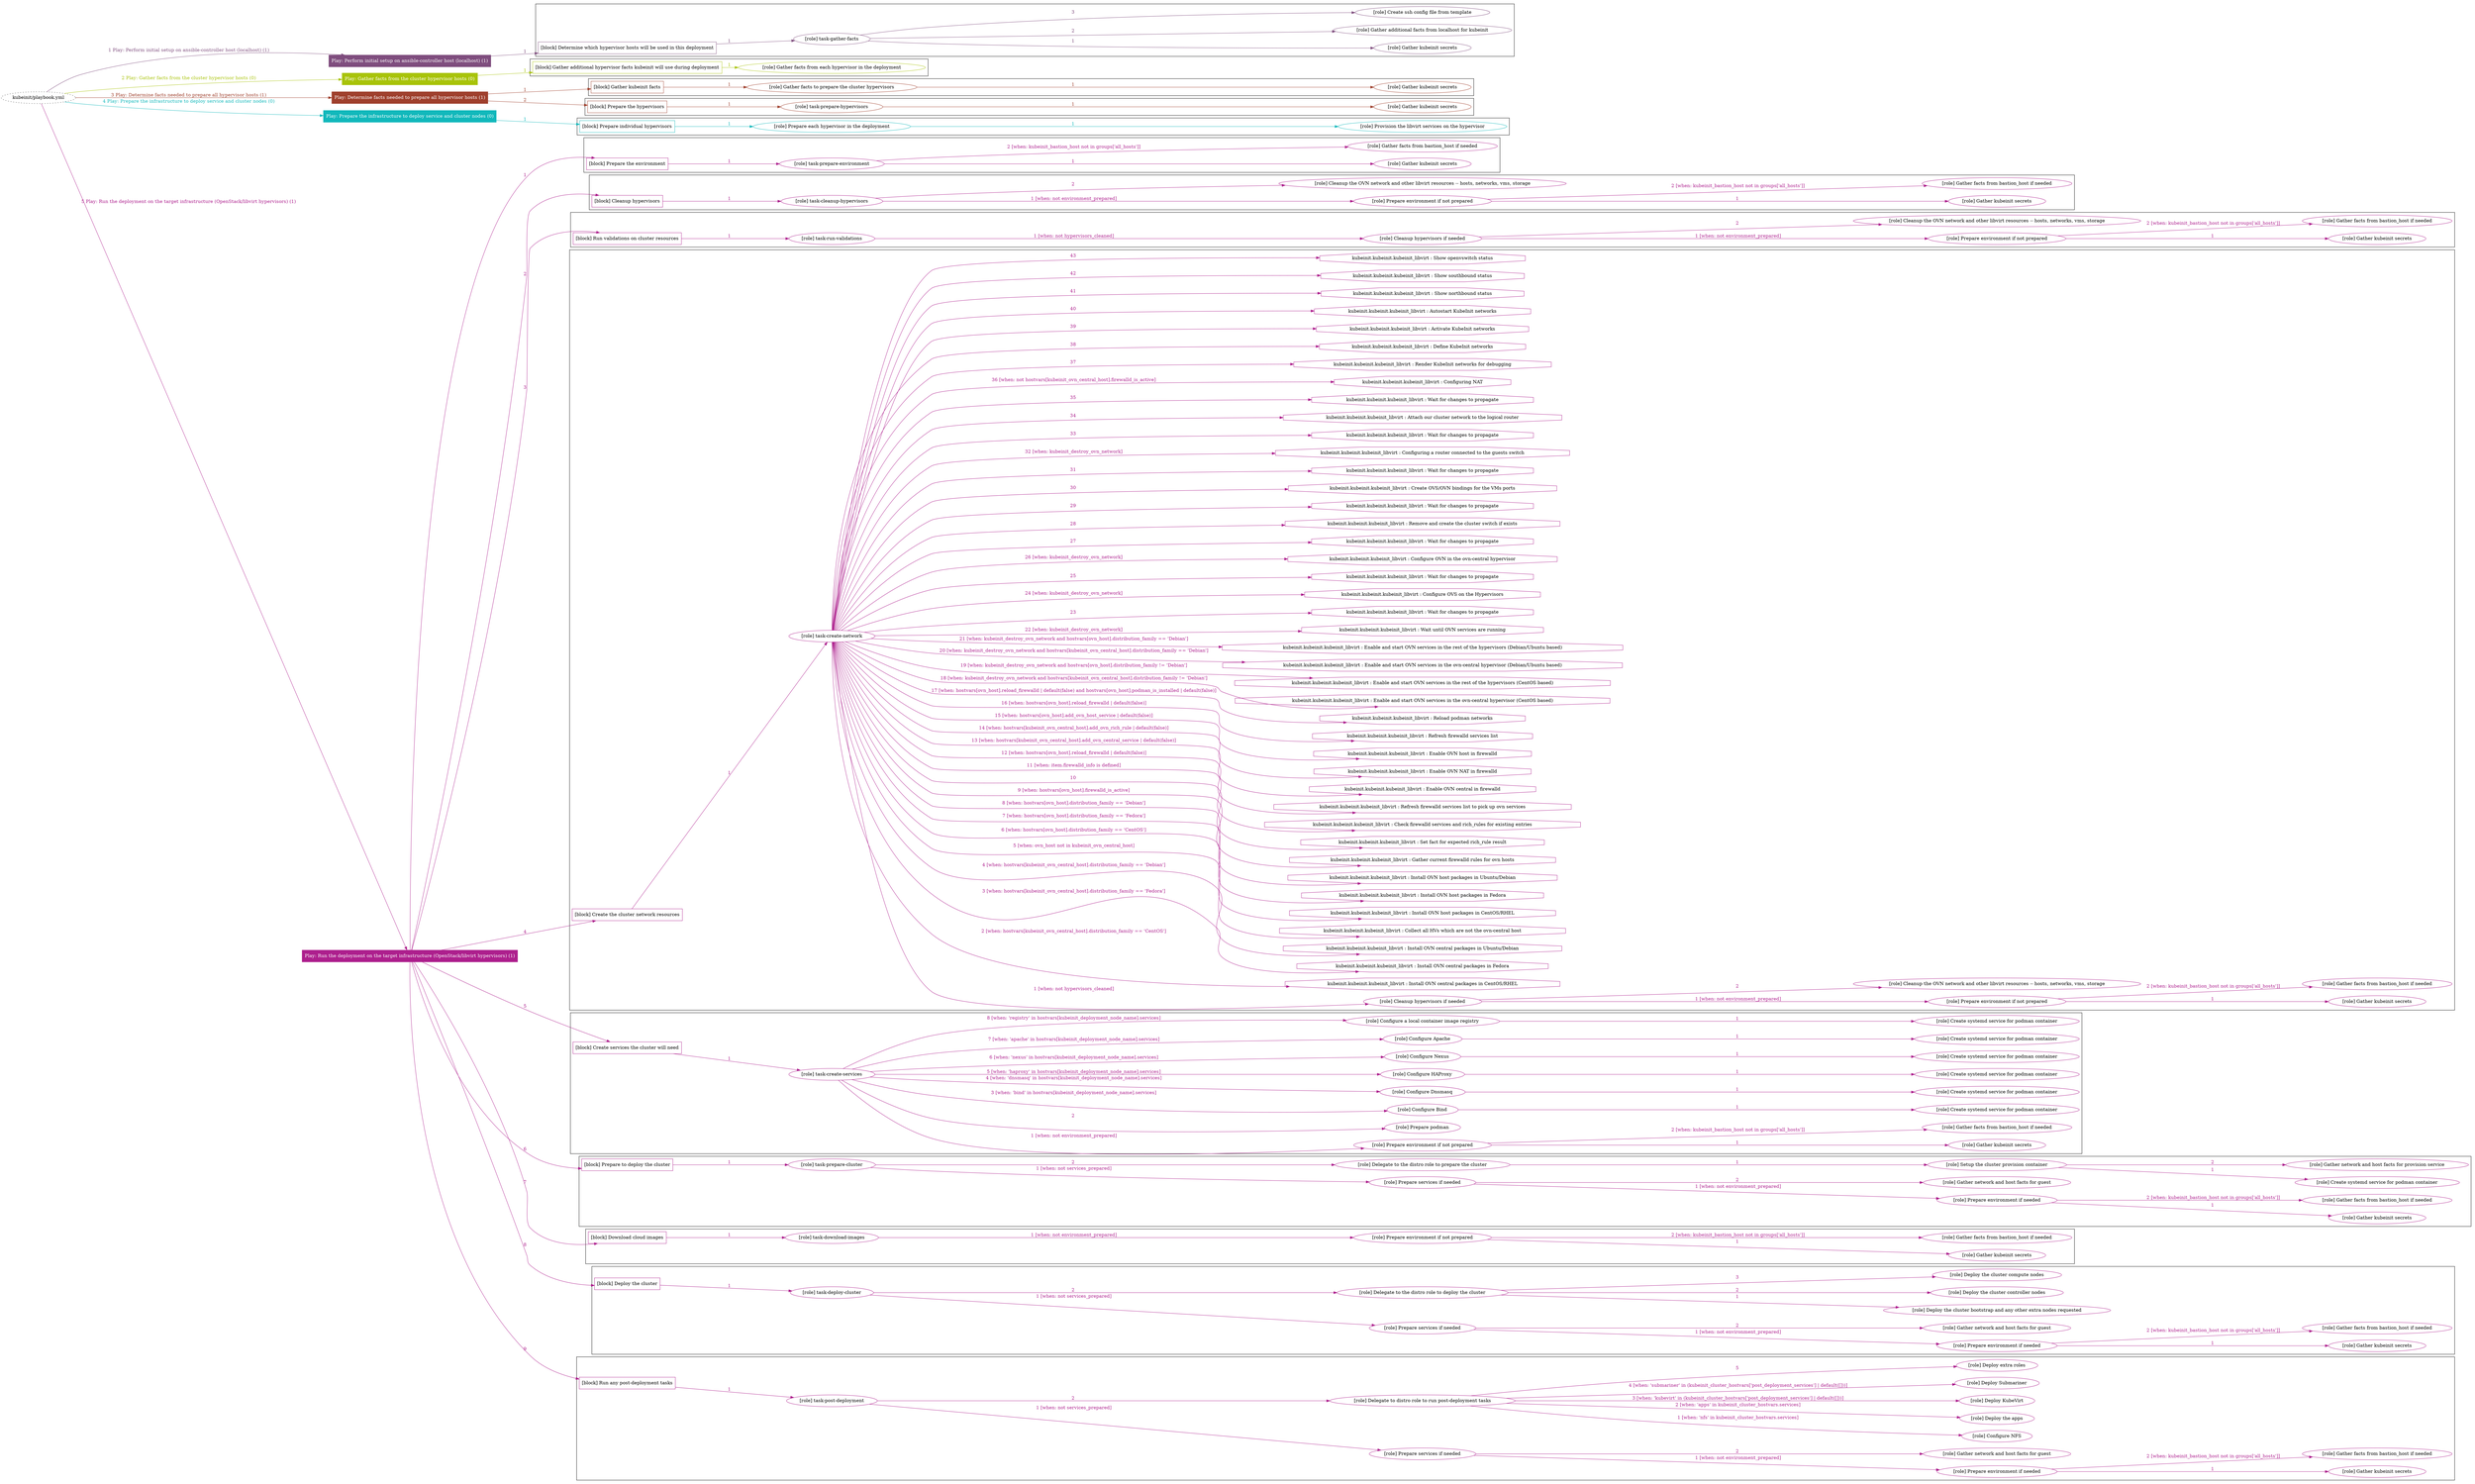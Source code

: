 digraph {
	graph [concentrate=true ordering=in rankdir=LR ratio=fill]
	edge [esep=5 sep=10]
	"kubeinit/playbook.yml" [URL="/home/runner/work/kubeinit/kubeinit/kubeinit/playbook.yml" id=playbook_eb4276a2 style=dotted]
	"kubeinit/playbook.yml" -> play_d5f94cbf [label="1 Play: Perform initial setup on ansible-controller host (localhost) (1)" color="#7f4d7e" fontcolor="#7f4d7e" id=edge_play_d5f94cbf labeltooltip="1 Play: Perform initial setup on ansible-controller host (localhost) (1)" tooltip="1 Play: Perform initial setup on ansible-controller host (localhost) (1)"]
	subgraph "Play: Perform initial setup on ansible-controller host (localhost) (1)" {
		play_d5f94cbf [label="Play: Perform initial setup on ansible-controller host (localhost) (1)" URL="/home/runner/work/kubeinit/kubeinit/kubeinit/playbook.yml" color="#7f4d7e" fontcolor="#ffffff" id=play_d5f94cbf shape=box style=filled tooltip=localhost]
		play_d5f94cbf -> block_54ba577a [label=1 color="#7f4d7e" fontcolor="#7f4d7e" id=edge_block_54ba577a labeltooltip=1 tooltip=1]
		subgraph cluster_block_54ba577a {
			block_54ba577a [label="[block] Determine which hypervisor hosts will be used in this deployment" URL="/home/runner/work/kubeinit/kubeinit/kubeinit/playbook.yml" color="#7f4d7e" id=block_54ba577a labeltooltip="Determine which hypervisor hosts will be used in this deployment" shape=box tooltip="Determine which hypervisor hosts will be used in this deployment"]
			block_54ba577a -> role_374a2204 [label="1 " color="#7f4d7e" fontcolor="#7f4d7e" id=edge_role_374a2204 labeltooltip="1 " tooltip="1 "]
			subgraph "task-gather-facts" {
				role_374a2204 [label="[role] task-gather-facts" URL="/home/runner/work/kubeinit/kubeinit/kubeinit/playbook.yml" color="#7f4d7e" id=role_374a2204 tooltip="task-gather-facts"]
				role_374a2204 -> role_9dbe3510 [label="1 " color="#7f4d7e" fontcolor="#7f4d7e" id=edge_role_9dbe3510 labeltooltip="1 " tooltip="1 "]
				subgraph "Gather kubeinit secrets" {
					role_9dbe3510 [label="[role] Gather kubeinit secrets" URL="/home/runner/.ansible/collections/ansible_collections/kubeinit/kubeinit/roles/kubeinit_prepare/tasks/build_hypervisors_group.yml" color="#7f4d7e" id=role_9dbe3510 tooltip="Gather kubeinit secrets"]
				}
				role_374a2204 -> role_8374a385 [label="2 " color="#7f4d7e" fontcolor="#7f4d7e" id=edge_role_8374a385 labeltooltip="2 " tooltip="2 "]
				subgraph "Gather additional facts from localhost for kubeinit" {
					role_8374a385 [label="[role] Gather additional facts from localhost for kubeinit" URL="/home/runner/.ansible/collections/ansible_collections/kubeinit/kubeinit/roles/kubeinit_prepare/tasks/build_hypervisors_group.yml" color="#7f4d7e" id=role_8374a385 tooltip="Gather additional facts from localhost for kubeinit"]
				}
				role_374a2204 -> role_57ef6029 [label="3 " color="#7f4d7e" fontcolor="#7f4d7e" id=edge_role_57ef6029 labeltooltip="3 " tooltip="3 "]
				subgraph "Create ssh config file from template" {
					role_57ef6029 [label="[role] Create ssh config file from template" URL="/home/runner/.ansible/collections/ansible_collections/kubeinit/kubeinit/roles/kubeinit_prepare/tasks/build_hypervisors_group.yml" color="#7f4d7e" id=role_57ef6029 tooltip="Create ssh config file from template"]
				}
			}
		}
	}
	"kubeinit/playbook.yml" -> play_dcf36d76 [label="2 Play: Gather facts from the cluster hypervisor hosts (0)" color="#a8c309" fontcolor="#a8c309" id=edge_play_dcf36d76 labeltooltip="2 Play: Gather facts from the cluster hypervisor hosts (0)" tooltip="2 Play: Gather facts from the cluster hypervisor hosts (0)"]
	subgraph "Play: Gather facts from the cluster hypervisor hosts (0)" {
		play_dcf36d76 [label="Play: Gather facts from the cluster hypervisor hosts (0)" URL="/home/runner/work/kubeinit/kubeinit/kubeinit/playbook.yml" color="#a8c309" fontcolor="#ffffff" id=play_dcf36d76 shape=box style=filled tooltip="Play: Gather facts from the cluster hypervisor hosts (0)"]
		play_dcf36d76 -> block_1f39c064 [label=1 color="#a8c309" fontcolor="#a8c309" id=edge_block_1f39c064 labeltooltip=1 tooltip=1]
		subgraph cluster_block_1f39c064 {
			block_1f39c064 [label="[block] Gather additional hypervisor facts kubeinit will use during deployment" URL="/home/runner/work/kubeinit/kubeinit/kubeinit/playbook.yml" color="#a8c309" id=block_1f39c064 labeltooltip="Gather additional hypervisor facts kubeinit will use during deployment" shape=box tooltip="Gather additional hypervisor facts kubeinit will use during deployment"]
			block_1f39c064 -> role_41a11d9c [label="1 " color="#a8c309" fontcolor="#a8c309" id=edge_role_41a11d9c labeltooltip="1 " tooltip="1 "]
			subgraph "Gather facts from each hypervisor in the deployment" {
				role_41a11d9c [label="[role] Gather facts from each hypervisor in the deployment" URL="/home/runner/work/kubeinit/kubeinit/kubeinit/playbook.yml" color="#a8c309" id=role_41a11d9c tooltip="Gather facts from each hypervisor in the deployment"]
			}
		}
	}
	"kubeinit/playbook.yml" -> play_d9fe4a9e [label="3 Play: Determine facts needed to prepare all hypervisor hosts (1)" color="#9f402d" fontcolor="#9f402d" id=edge_play_d9fe4a9e labeltooltip="3 Play: Determine facts needed to prepare all hypervisor hosts (1)" tooltip="3 Play: Determine facts needed to prepare all hypervisor hosts (1)"]
	subgraph "Play: Determine facts needed to prepare all hypervisor hosts (1)" {
		play_d9fe4a9e [label="Play: Determine facts needed to prepare all hypervisor hosts (1)" URL="/home/runner/work/kubeinit/kubeinit/kubeinit/playbook.yml" color="#9f402d" fontcolor="#ffffff" id=play_d9fe4a9e shape=box style=filled tooltip=localhost]
		play_d9fe4a9e -> block_844cad01 [label=1 color="#9f402d" fontcolor="#9f402d" id=edge_block_844cad01 labeltooltip=1 tooltip=1]
		subgraph cluster_block_844cad01 {
			block_844cad01 [label="[block] Gather kubeinit facts" URL="/home/runner/work/kubeinit/kubeinit/kubeinit/playbook.yml" color="#9f402d" id=block_844cad01 labeltooltip="Gather kubeinit facts" shape=box tooltip="Gather kubeinit facts"]
			block_844cad01 -> role_e0aba90c [label="1 " color="#9f402d" fontcolor="#9f402d" id=edge_role_e0aba90c labeltooltip="1 " tooltip="1 "]
			subgraph "Gather facts to prepare the cluster hypervisors" {
				role_e0aba90c [label="[role] Gather facts to prepare the cluster hypervisors" URL="/home/runner/work/kubeinit/kubeinit/kubeinit/playbook.yml" color="#9f402d" id=role_e0aba90c tooltip="Gather facts to prepare the cluster hypervisors"]
				role_e0aba90c -> role_abe7dbd9 [label="1 " color="#9f402d" fontcolor="#9f402d" id=edge_role_abe7dbd9 labeltooltip="1 " tooltip="1 "]
				subgraph "Gather kubeinit secrets" {
					role_abe7dbd9 [label="[role] Gather kubeinit secrets" URL="/home/runner/.ansible/collections/ansible_collections/kubeinit/kubeinit/roles/kubeinit_prepare/tasks/gather_kubeinit_facts.yml" color="#9f402d" id=role_abe7dbd9 tooltip="Gather kubeinit secrets"]
				}
			}
		}
		play_d9fe4a9e -> block_e427b7f2 [label=2 color="#9f402d" fontcolor="#9f402d" id=edge_block_e427b7f2 labeltooltip=2 tooltip=2]
		subgraph cluster_block_e427b7f2 {
			block_e427b7f2 [label="[block] Prepare the hypervisors" URL="/home/runner/work/kubeinit/kubeinit/kubeinit/playbook.yml" color="#9f402d" id=block_e427b7f2 labeltooltip="Prepare the hypervisors" shape=box tooltip="Prepare the hypervisors"]
			block_e427b7f2 -> role_84ce2035 [label="1 " color="#9f402d" fontcolor="#9f402d" id=edge_role_84ce2035 labeltooltip="1 " tooltip="1 "]
			subgraph "task-prepare-hypervisors" {
				role_84ce2035 [label="[role] task-prepare-hypervisors" URL="/home/runner/work/kubeinit/kubeinit/kubeinit/playbook.yml" color="#9f402d" id=role_84ce2035 tooltip="task-prepare-hypervisors"]
				role_84ce2035 -> role_fb329b1a [label="1 " color="#9f402d" fontcolor="#9f402d" id=edge_role_fb329b1a labeltooltip="1 " tooltip="1 "]
				subgraph "Gather kubeinit secrets" {
					role_fb329b1a [label="[role] Gather kubeinit secrets" URL="/home/runner/.ansible/collections/ansible_collections/kubeinit/kubeinit/roles/kubeinit_prepare/tasks/gather_kubeinit_facts.yml" color="#9f402d" id=role_fb329b1a tooltip="Gather kubeinit secrets"]
				}
			}
		}
	}
	"kubeinit/playbook.yml" -> play_6309bd63 [label="4 Play: Prepare the infrastructure to deploy service and cluster nodes (0)" color="#11b8bb" fontcolor="#11b8bb" id=edge_play_6309bd63 labeltooltip="4 Play: Prepare the infrastructure to deploy service and cluster nodes (0)" tooltip="4 Play: Prepare the infrastructure to deploy service and cluster nodes (0)"]
	subgraph "Play: Prepare the infrastructure to deploy service and cluster nodes (0)" {
		play_6309bd63 [label="Play: Prepare the infrastructure to deploy service and cluster nodes (0)" URL="/home/runner/work/kubeinit/kubeinit/kubeinit/playbook.yml" color="#11b8bb" fontcolor="#ffffff" id=play_6309bd63 shape=box style=filled tooltip="Play: Prepare the infrastructure to deploy service and cluster nodes (0)"]
		play_6309bd63 -> block_2dfb6bb1 [label=1 color="#11b8bb" fontcolor="#11b8bb" id=edge_block_2dfb6bb1 labeltooltip=1 tooltip=1]
		subgraph cluster_block_2dfb6bb1 {
			block_2dfb6bb1 [label="[block] Prepare individual hypervisors" URL="/home/runner/work/kubeinit/kubeinit/kubeinit/playbook.yml" color="#11b8bb" id=block_2dfb6bb1 labeltooltip="Prepare individual hypervisors" shape=box tooltip="Prepare individual hypervisors"]
			block_2dfb6bb1 -> role_f95797bb [label="1 " color="#11b8bb" fontcolor="#11b8bb" id=edge_role_f95797bb labeltooltip="1 " tooltip="1 "]
			subgraph "Prepare each hypervisor in the deployment" {
				role_f95797bb [label="[role] Prepare each hypervisor in the deployment" URL="/home/runner/work/kubeinit/kubeinit/kubeinit/playbook.yml" color="#11b8bb" id=role_f95797bb tooltip="Prepare each hypervisor in the deployment"]
				role_f95797bb -> role_12dc24db [label="1 " color="#11b8bb" fontcolor="#11b8bb" id=edge_role_12dc24db labeltooltip="1 " tooltip="1 "]
				subgraph "Provision the libvirt services on the hypervisor" {
					role_12dc24db [label="[role] Provision the libvirt services on the hypervisor" URL="/home/runner/.ansible/collections/ansible_collections/kubeinit/kubeinit/roles/kubeinit_prepare/tasks/prepare_hypervisor.yml" color="#11b8bb" id=role_12dc24db tooltip="Provision the libvirt services on the hypervisor"]
				}
			}
		}
	}
	"kubeinit/playbook.yml" -> play_06fc58e9 [label="5 Play: Run the deployment on the target infrastructure (OpenStack/libvirt hypervisors) (1)" color="#ad1f8d" fontcolor="#ad1f8d" id=edge_play_06fc58e9 labeltooltip="5 Play: Run the deployment on the target infrastructure (OpenStack/libvirt hypervisors) (1)" tooltip="5 Play: Run the deployment on the target infrastructure (OpenStack/libvirt hypervisors) (1)"]
	subgraph "Play: Run the deployment on the target infrastructure (OpenStack/libvirt hypervisors) (1)" {
		play_06fc58e9 [label="Play: Run the deployment on the target infrastructure (OpenStack/libvirt hypervisors) (1)" URL="/home/runner/work/kubeinit/kubeinit/kubeinit/playbook.yml" color="#ad1f8d" fontcolor="#ffffff" id=play_06fc58e9 shape=box style=filled tooltip=localhost]
		play_06fc58e9 -> block_3fcbbdb4 [label=1 color="#ad1f8d" fontcolor="#ad1f8d" id=edge_block_3fcbbdb4 labeltooltip=1 tooltip=1]
		subgraph cluster_block_3fcbbdb4 {
			block_3fcbbdb4 [label="[block] Prepare the environment" URL="/home/runner/work/kubeinit/kubeinit/kubeinit/playbook.yml" color="#ad1f8d" id=block_3fcbbdb4 labeltooltip="Prepare the environment" shape=box tooltip="Prepare the environment"]
			block_3fcbbdb4 -> role_65fc2148 [label="1 " color="#ad1f8d" fontcolor="#ad1f8d" id=edge_role_65fc2148 labeltooltip="1 " tooltip="1 "]
			subgraph "task-prepare-environment" {
				role_65fc2148 [label="[role] task-prepare-environment" URL="/home/runner/work/kubeinit/kubeinit/kubeinit/playbook.yml" color="#ad1f8d" id=role_65fc2148 tooltip="task-prepare-environment"]
				role_65fc2148 -> role_3e1f72a0 [label="1 " color="#ad1f8d" fontcolor="#ad1f8d" id=edge_role_3e1f72a0 labeltooltip="1 " tooltip="1 "]
				subgraph "Gather kubeinit secrets" {
					role_3e1f72a0 [label="[role] Gather kubeinit secrets" URL="/home/runner/.ansible/collections/ansible_collections/kubeinit/kubeinit/roles/kubeinit_prepare/tasks/gather_kubeinit_facts.yml" color="#ad1f8d" id=role_3e1f72a0 tooltip="Gather kubeinit secrets"]
				}
				role_65fc2148 -> role_d06975f6 [label="2 [when: kubeinit_bastion_host not in groups['all_hosts']]" color="#ad1f8d" fontcolor="#ad1f8d" id=edge_role_d06975f6 labeltooltip="2 [when: kubeinit_bastion_host not in groups['all_hosts']]" tooltip="2 [when: kubeinit_bastion_host not in groups['all_hosts']]"]
				subgraph "Gather facts from bastion_host if needed" {
					role_d06975f6 [label="[role] Gather facts from bastion_host if needed" URL="/home/runner/.ansible/collections/ansible_collections/kubeinit/kubeinit/roles/kubeinit_prepare/tasks/main.yml" color="#ad1f8d" id=role_d06975f6 tooltip="Gather facts from bastion_host if needed"]
				}
			}
		}
		play_06fc58e9 -> block_7d18561d [label=2 color="#ad1f8d" fontcolor="#ad1f8d" id=edge_block_7d18561d labeltooltip=2 tooltip=2]
		subgraph cluster_block_7d18561d {
			block_7d18561d [label="[block] Cleanup hypervisors" URL="/home/runner/work/kubeinit/kubeinit/kubeinit/playbook.yml" color="#ad1f8d" id=block_7d18561d labeltooltip="Cleanup hypervisors" shape=box tooltip="Cleanup hypervisors"]
			block_7d18561d -> role_872ac7e7 [label="1 " color="#ad1f8d" fontcolor="#ad1f8d" id=edge_role_872ac7e7 labeltooltip="1 " tooltip="1 "]
			subgraph "task-cleanup-hypervisors" {
				role_872ac7e7 [label="[role] task-cleanup-hypervisors" URL="/home/runner/work/kubeinit/kubeinit/kubeinit/playbook.yml" color="#ad1f8d" id=role_872ac7e7 tooltip="task-cleanup-hypervisors"]
				role_872ac7e7 -> role_41307eb5 [label="1 [when: not environment_prepared]" color="#ad1f8d" fontcolor="#ad1f8d" id=edge_role_41307eb5 labeltooltip="1 [when: not environment_prepared]" tooltip="1 [when: not environment_prepared]"]
				subgraph "Prepare environment if not prepared" {
					role_41307eb5 [label="[role] Prepare environment if not prepared" URL="/home/runner/.ansible/collections/ansible_collections/kubeinit/kubeinit/roles/kubeinit_libvirt/tasks/cleanup_hypervisors.yml" color="#ad1f8d" id=role_41307eb5 tooltip="Prepare environment if not prepared"]
					role_41307eb5 -> role_35c2f412 [label="1 " color="#ad1f8d" fontcolor="#ad1f8d" id=edge_role_35c2f412 labeltooltip="1 " tooltip="1 "]
					subgraph "Gather kubeinit secrets" {
						role_35c2f412 [label="[role] Gather kubeinit secrets" URL="/home/runner/.ansible/collections/ansible_collections/kubeinit/kubeinit/roles/kubeinit_prepare/tasks/gather_kubeinit_facts.yml" color="#ad1f8d" id=role_35c2f412 tooltip="Gather kubeinit secrets"]
					}
					role_41307eb5 -> role_dde8592d [label="2 [when: kubeinit_bastion_host not in groups['all_hosts']]" color="#ad1f8d" fontcolor="#ad1f8d" id=edge_role_dde8592d labeltooltip="2 [when: kubeinit_bastion_host not in groups['all_hosts']]" tooltip="2 [when: kubeinit_bastion_host not in groups['all_hosts']]"]
					subgraph "Gather facts from bastion_host if needed" {
						role_dde8592d [label="[role] Gather facts from bastion_host if needed" URL="/home/runner/.ansible/collections/ansible_collections/kubeinit/kubeinit/roles/kubeinit_prepare/tasks/main.yml" color="#ad1f8d" id=role_dde8592d tooltip="Gather facts from bastion_host if needed"]
					}
				}
				role_872ac7e7 -> role_6c075a74 [label="2 " color="#ad1f8d" fontcolor="#ad1f8d" id=edge_role_6c075a74 labeltooltip="2 " tooltip="2 "]
				subgraph "Cleanup the OVN network and other libvirt resources -- hosts, networks, vms, storage" {
					role_6c075a74 [label="[role] Cleanup the OVN network and other libvirt resources -- hosts, networks, vms, storage" URL="/home/runner/.ansible/collections/ansible_collections/kubeinit/kubeinit/roles/kubeinit_libvirt/tasks/cleanup_hypervisors.yml" color="#ad1f8d" id=role_6c075a74 tooltip="Cleanup the OVN network and other libvirt resources -- hosts, networks, vms, storage"]
				}
			}
		}
		play_06fc58e9 -> block_4c3a9660 [label=3 color="#ad1f8d" fontcolor="#ad1f8d" id=edge_block_4c3a9660 labeltooltip=3 tooltip=3]
		subgraph cluster_block_4c3a9660 {
			block_4c3a9660 [label="[block] Run validations on cluster resources" URL="/home/runner/work/kubeinit/kubeinit/kubeinit/playbook.yml" color="#ad1f8d" id=block_4c3a9660 labeltooltip="Run validations on cluster resources" shape=box tooltip="Run validations on cluster resources"]
			block_4c3a9660 -> role_84cb5cc6 [label="1 " color="#ad1f8d" fontcolor="#ad1f8d" id=edge_role_84cb5cc6 labeltooltip="1 " tooltip="1 "]
			subgraph "task-run-validations" {
				role_84cb5cc6 [label="[role] task-run-validations" URL="/home/runner/work/kubeinit/kubeinit/kubeinit/playbook.yml" color="#ad1f8d" id=role_84cb5cc6 tooltip="task-run-validations"]
				role_84cb5cc6 -> role_e64af17e [label="1 [when: not hypervisors_cleaned]" color="#ad1f8d" fontcolor="#ad1f8d" id=edge_role_e64af17e labeltooltip="1 [when: not hypervisors_cleaned]" tooltip="1 [when: not hypervisors_cleaned]"]
				subgraph "Cleanup hypervisors if needed" {
					role_e64af17e [label="[role] Cleanup hypervisors if needed" URL="/home/runner/.ansible/collections/ansible_collections/kubeinit/kubeinit/roles/kubeinit_validations/tasks/main.yml" color="#ad1f8d" id=role_e64af17e tooltip="Cleanup hypervisors if needed"]
					role_e64af17e -> role_e4535999 [label="1 [when: not environment_prepared]" color="#ad1f8d" fontcolor="#ad1f8d" id=edge_role_e4535999 labeltooltip="1 [when: not environment_prepared]" tooltip="1 [when: not environment_prepared]"]
					subgraph "Prepare environment if not prepared" {
						role_e4535999 [label="[role] Prepare environment if not prepared" URL="/home/runner/.ansible/collections/ansible_collections/kubeinit/kubeinit/roles/kubeinit_libvirt/tasks/cleanup_hypervisors.yml" color="#ad1f8d" id=role_e4535999 tooltip="Prepare environment if not prepared"]
						role_e4535999 -> role_237083a6 [label="1 " color="#ad1f8d" fontcolor="#ad1f8d" id=edge_role_237083a6 labeltooltip="1 " tooltip="1 "]
						subgraph "Gather kubeinit secrets" {
							role_237083a6 [label="[role] Gather kubeinit secrets" URL="/home/runner/.ansible/collections/ansible_collections/kubeinit/kubeinit/roles/kubeinit_prepare/tasks/gather_kubeinit_facts.yml" color="#ad1f8d" id=role_237083a6 tooltip="Gather kubeinit secrets"]
						}
						role_e4535999 -> role_b8e1e4f3 [label="2 [when: kubeinit_bastion_host not in groups['all_hosts']]" color="#ad1f8d" fontcolor="#ad1f8d" id=edge_role_b8e1e4f3 labeltooltip="2 [when: kubeinit_bastion_host not in groups['all_hosts']]" tooltip="2 [when: kubeinit_bastion_host not in groups['all_hosts']]"]
						subgraph "Gather facts from bastion_host if needed" {
							role_b8e1e4f3 [label="[role] Gather facts from bastion_host if needed" URL="/home/runner/.ansible/collections/ansible_collections/kubeinit/kubeinit/roles/kubeinit_prepare/tasks/main.yml" color="#ad1f8d" id=role_b8e1e4f3 tooltip="Gather facts from bastion_host if needed"]
						}
					}
					role_e64af17e -> role_b07e1630 [label="2 " color="#ad1f8d" fontcolor="#ad1f8d" id=edge_role_b07e1630 labeltooltip="2 " tooltip="2 "]
					subgraph "Cleanup the OVN network and other libvirt resources -- hosts, networks, vms, storage" {
						role_b07e1630 [label="[role] Cleanup the OVN network and other libvirt resources -- hosts, networks, vms, storage" URL="/home/runner/.ansible/collections/ansible_collections/kubeinit/kubeinit/roles/kubeinit_libvirt/tasks/cleanup_hypervisors.yml" color="#ad1f8d" id=role_b07e1630 tooltip="Cleanup the OVN network and other libvirt resources -- hosts, networks, vms, storage"]
					}
				}
			}
		}
		play_06fc58e9 -> block_4a02215f [label=4 color="#ad1f8d" fontcolor="#ad1f8d" id=edge_block_4a02215f labeltooltip=4 tooltip=4]
		subgraph cluster_block_4a02215f {
			block_4a02215f [label="[block] Create the cluster network resources" URL="/home/runner/work/kubeinit/kubeinit/kubeinit/playbook.yml" color="#ad1f8d" id=block_4a02215f labeltooltip="Create the cluster network resources" shape=box tooltip="Create the cluster network resources"]
			block_4a02215f -> role_0a57ec65 [label="1 " color="#ad1f8d" fontcolor="#ad1f8d" id=edge_role_0a57ec65 labeltooltip="1 " tooltip="1 "]
			subgraph "task-create-network" {
				role_0a57ec65 [label="[role] task-create-network" URL="/home/runner/work/kubeinit/kubeinit/kubeinit/playbook.yml" color="#ad1f8d" id=role_0a57ec65 tooltip="task-create-network"]
				role_0a57ec65 -> role_3760032f [label="1 [when: not hypervisors_cleaned]" color="#ad1f8d" fontcolor="#ad1f8d" id=edge_role_3760032f labeltooltip="1 [when: not hypervisors_cleaned]" tooltip="1 [when: not hypervisors_cleaned]"]
				subgraph "Cleanup hypervisors if needed" {
					role_3760032f [label="[role] Cleanup hypervisors if needed" URL="/home/runner/.ansible/collections/ansible_collections/kubeinit/kubeinit/roles/kubeinit_libvirt/tasks/create_network.yml" color="#ad1f8d" id=role_3760032f tooltip="Cleanup hypervisors if needed"]
					role_3760032f -> role_6852d694 [label="1 [when: not environment_prepared]" color="#ad1f8d" fontcolor="#ad1f8d" id=edge_role_6852d694 labeltooltip="1 [when: not environment_prepared]" tooltip="1 [when: not environment_prepared]"]
					subgraph "Prepare environment if not prepared" {
						role_6852d694 [label="[role] Prepare environment if not prepared" URL="/home/runner/.ansible/collections/ansible_collections/kubeinit/kubeinit/roles/kubeinit_libvirt/tasks/cleanup_hypervisors.yml" color="#ad1f8d" id=role_6852d694 tooltip="Prepare environment if not prepared"]
						role_6852d694 -> role_63358997 [label="1 " color="#ad1f8d" fontcolor="#ad1f8d" id=edge_role_63358997 labeltooltip="1 " tooltip="1 "]
						subgraph "Gather kubeinit secrets" {
							role_63358997 [label="[role] Gather kubeinit secrets" URL="/home/runner/.ansible/collections/ansible_collections/kubeinit/kubeinit/roles/kubeinit_prepare/tasks/gather_kubeinit_facts.yml" color="#ad1f8d" id=role_63358997 tooltip="Gather kubeinit secrets"]
						}
						role_6852d694 -> role_968f1d26 [label="2 [when: kubeinit_bastion_host not in groups['all_hosts']]" color="#ad1f8d" fontcolor="#ad1f8d" id=edge_role_968f1d26 labeltooltip="2 [when: kubeinit_bastion_host not in groups['all_hosts']]" tooltip="2 [when: kubeinit_bastion_host not in groups['all_hosts']]"]
						subgraph "Gather facts from bastion_host if needed" {
							role_968f1d26 [label="[role] Gather facts from bastion_host if needed" URL="/home/runner/.ansible/collections/ansible_collections/kubeinit/kubeinit/roles/kubeinit_prepare/tasks/main.yml" color="#ad1f8d" id=role_968f1d26 tooltip="Gather facts from bastion_host if needed"]
						}
					}
					role_3760032f -> role_a51aa28e [label="2 " color="#ad1f8d" fontcolor="#ad1f8d" id=edge_role_a51aa28e labeltooltip="2 " tooltip="2 "]
					subgraph "Cleanup the OVN network and other libvirt resources -- hosts, networks, vms, storage" {
						role_a51aa28e [label="[role] Cleanup the OVN network and other libvirt resources -- hosts, networks, vms, storage" URL="/home/runner/.ansible/collections/ansible_collections/kubeinit/kubeinit/roles/kubeinit_libvirt/tasks/cleanup_hypervisors.yml" color="#ad1f8d" id=role_a51aa28e tooltip="Cleanup the OVN network and other libvirt resources -- hosts, networks, vms, storage"]
					}
				}
				task_6e43164b [label="kubeinit.kubeinit.kubeinit_libvirt : Install OVN central packages in CentOS/RHEL" URL="/home/runner/.ansible/collections/ansible_collections/kubeinit/kubeinit/roles/kubeinit_libvirt/tasks/create_network.yml" color="#ad1f8d" id=task_6e43164b shape=octagon tooltip="kubeinit.kubeinit.kubeinit_libvirt : Install OVN central packages in CentOS/RHEL"]
				role_0a57ec65 -> task_6e43164b [label="2 [when: hostvars[kubeinit_ovn_central_host].distribution_family == 'CentOS']" color="#ad1f8d" fontcolor="#ad1f8d" id=edge_task_6e43164b labeltooltip="2 [when: hostvars[kubeinit_ovn_central_host].distribution_family == 'CentOS']" tooltip="2 [when: hostvars[kubeinit_ovn_central_host].distribution_family == 'CentOS']"]
				task_d4003cfa [label="kubeinit.kubeinit.kubeinit_libvirt : Install OVN central packages in Fedora" URL="/home/runner/.ansible/collections/ansible_collections/kubeinit/kubeinit/roles/kubeinit_libvirt/tasks/create_network.yml" color="#ad1f8d" id=task_d4003cfa shape=octagon tooltip="kubeinit.kubeinit.kubeinit_libvirt : Install OVN central packages in Fedora"]
				role_0a57ec65 -> task_d4003cfa [label="3 [when: hostvars[kubeinit_ovn_central_host].distribution_family == 'Fedora']" color="#ad1f8d" fontcolor="#ad1f8d" id=edge_task_d4003cfa labeltooltip="3 [when: hostvars[kubeinit_ovn_central_host].distribution_family == 'Fedora']" tooltip="3 [when: hostvars[kubeinit_ovn_central_host].distribution_family == 'Fedora']"]
				task_971ba4f6 [label="kubeinit.kubeinit.kubeinit_libvirt : Install OVN central packages in Ubuntu/Debian" URL="/home/runner/.ansible/collections/ansible_collections/kubeinit/kubeinit/roles/kubeinit_libvirt/tasks/create_network.yml" color="#ad1f8d" id=task_971ba4f6 shape=octagon tooltip="kubeinit.kubeinit.kubeinit_libvirt : Install OVN central packages in Ubuntu/Debian"]
				role_0a57ec65 -> task_971ba4f6 [label="4 [when: hostvars[kubeinit_ovn_central_host].distribution_family == 'Debian']" color="#ad1f8d" fontcolor="#ad1f8d" id=edge_task_971ba4f6 labeltooltip="4 [when: hostvars[kubeinit_ovn_central_host].distribution_family == 'Debian']" tooltip="4 [when: hostvars[kubeinit_ovn_central_host].distribution_family == 'Debian']"]
				task_3f038767 [label="kubeinit.kubeinit.kubeinit_libvirt : Collect all HVs which are not the ovn-central host" URL="/home/runner/.ansible/collections/ansible_collections/kubeinit/kubeinit/roles/kubeinit_libvirt/tasks/create_network.yml" color="#ad1f8d" id=task_3f038767 shape=octagon tooltip="kubeinit.kubeinit.kubeinit_libvirt : Collect all HVs which are not the ovn-central host"]
				role_0a57ec65 -> task_3f038767 [label="5 [when: ovn_host not in kubeinit_ovn_central_host]" color="#ad1f8d" fontcolor="#ad1f8d" id=edge_task_3f038767 labeltooltip="5 [when: ovn_host not in kubeinit_ovn_central_host]" tooltip="5 [when: ovn_host not in kubeinit_ovn_central_host]"]
				task_055a8ebb [label="kubeinit.kubeinit.kubeinit_libvirt : Install OVN host packages in CentOS/RHEL" URL="/home/runner/.ansible/collections/ansible_collections/kubeinit/kubeinit/roles/kubeinit_libvirt/tasks/create_network.yml" color="#ad1f8d" id=task_055a8ebb shape=octagon tooltip="kubeinit.kubeinit.kubeinit_libvirt : Install OVN host packages in CentOS/RHEL"]
				role_0a57ec65 -> task_055a8ebb [label="6 [when: hostvars[ovn_host].distribution_family == 'CentOS']" color="#ad1f8d" fontcolor="#ad1f8d" id=edge_task_055a8ebb labeltooltip="6 [when: hostvars[ovn_host].distribution_family == 'CentOS']" tooltip="6 [when: hostvars[ovn_host].distribution_family == 'CentOS']"]
				task_012a4ec3 [label="kubeinit.kubeinit.kubeinit_libvirt : Install OVN host packages in Fedora" URL="/home/runner/.ansible/collections/ansible_collections/kubeinit/kubeinit/roles/kubeinit_libvirt/tasks/create_network.yml" color="#ad1f8d" id=task_012a4ec3 shape=octagon tooltip="kubeinit.kubeinit.kubeinit_libvirt : Install OVN host packages in Fedora"]
				role_0a57ec65 -> task_012a4ec3 [label="7 [when: hostvars[ovn_host].distribution_family == 'Fedora']" color="#ad1f8d" fontcolor="#ad1f8d" id=edge_task_012a4ec3 labeltooltip="7 [when: hostvars[ovn_host].distribution_family == 'Fedora']" tooltip="7 [when: hostvars[ovn_host].distribution_family == 'Fedora']"]
				task_685d1b4e [label="kubeinit.kubeinit.kubeinit_libvirt : Install OVN host packages in Ubuntu/Debian" URL="/home/runner/.ansible/collections/ansible_collections/kubeinit/kubeinit/roles/kubeinit_libvirt/tasks/create_network.yml" color="#ad1f8d" id=task_685d1b4e shape=octagon tooltip="kubeinit.kubeinit.kubeinit_libvirt : Install OVN host packages in Ubuntu/Debian"]
				role_0a57ec65 -> task_685d1b4e [label="8 [when: hostvars[ovn_host].distribution_family == 'Debian']" color="#ad1f8d" fontcolor="#ad1f8d" id=edge_task_685d1b4e labeltooltip="8 [when: hostvars[ovn_host].distribution_family == 'Debian']" tooltip="8 [when: hostvars[ovn_host].distribution_family == 'Debian']"]
				task_6ec520fa [label="kubeinit.kubeinit.kubeinit_libvirt : Gather current firewalld rules for ovn hosts" URL="/home/runner/.ansible/collections/ansible_collections/kubeinit/kubeinit/roles/kubeinit_libvirt/tasks/create_network.yml" color="#ad1f8d" id=task_6ec520fa shape=octagon tooltip="kubeinit.kubeinit.kubeinit_libvirt : Gather current firewalld rules for ovn hosts"]
				role_0a57ec65 -> task_6ec520fa [label="9 [when: hostvars[ovn_host].firewalld_is_active]" color="#ad1f8d" fontcolor="#ad1f8d" id=edge_task_6ec520fa labeltooltip="9 [when: hostvars[ovn_host].firewalld_is_active]" tooltip="9 [when: hostvars[ovn_host].firewalld_is_active]"]
				task_ca2321b0 [label="kubeinit.kubeinit.kubeinit_libvirt : Set fact for expected rich_rule result" URL="/home/runner/.ansible/collections/ansible_collections/kubeinit/kubeinit/roles/kubeinit_libvirt/tasks/create_network.yml" color="#ad1f8d" id=task_ca2321b0 shape=octagon tooltip="kubeinit.kubeinit.kubeinit_libvirt : Set fact for expected rich_rule result"]
				role_0a57ec65 -> task_ca2321b0 [label="10 " color="#ad1f8d" fontcolor="#ad1f8d" id=edge_task_ca2321b0 labeltooltip="10 " tooltip="10 "]
				task_e34be3c8 [label="kubeinit.kubeinit.kubeinit_libvirt : Check firewalld services and rich_rules for existing entries" URL="/home/runner/.ansible/collections/ansible_collections/kubeinit/kubeinit/roles/kubeinit_libvirt/tasks/create_network.yml" color="#ad1f8d" id=task_e34be3c8 shape=octagon tooltip="kubeinit.kubeinit.kubeinit_libvirt : Check firewalld services and rich_rules for existing entries"]
				role_0a57ec65 -> task_e34be3c8 [label="11 [when: item.firewalld_info is defined]" color="#ad1f8d" fontcolor="#ad1f8d" id=edge_task_e34be3c8 labeltooltip="11 [when: item.firewalld_info is defined]" tooltip="11 [when: item.firewalld_info is defined]"]
				task_56f37181 [label="kubeinit.kubeinit.kubeinit_libvirt : Refresh firewalld services list to pick up ovn services" URL="/home/runner/.ansible/collections/ansible_collections/kubeinit/kubeinit/roles/kubeinit_libvirt/tasks/create_network.yml" color="#ad1f8d" id=task_56f37181 shape=octagon tooltip="kubeinit.kubeinit.kubeinit_libvirt : Refresh firewalld services list to pick up ovn services"]
				role_0a57ec65 -> task_56f37181 [label="12 [when: hostvars[ovn_host].reload_firewalld | default(false)]" color="#ad1f8d" fontcolor="#ad1f8d" id=edge_task_56f37181 labeltooltip="12 [when: hostvars[ovn_host].reload_firewalld | default(false)]" tooltip="12 [when: hostvars[ovn_host].reload_firewalld | default(false)]"]
				task_39db455a [label="kubeinit.kubeinit.kubeinit_libvirt : Enable OVN central in firewalld" URL="/home/runner/.ansible/collections/ansible_collections/kubeinit/kubeinit/roles/kubeinit_libvirt/tasks/create_network.yml" color="#ad1f8d" id=task_39db455a shape=octagon tooltip="kubeinit.kubeinit.kubeinit_libvirt : Enable OVN central in firewalld"]
				role_0a57ec65 -> task_39db455a [label="13 [when: hostvars[kubeinit_ovn_central_host].add_ovn_central_service | default(false)]" color="#ad1f8d" fontcolor="#ad1f8d" id=edge_task_39db455a labeltooltip="13 [when: hostvars[kubeinit_ovn_central_host].add_ovn_central_service | default(false)]" tooltip="13 [when: hostvars[kubeinit_ovn_central_host].add_ovn_central_service | default(false)]"]
				task_558d9df3 [label="kubeinit.kubeinit.kubeinit_libvirt : Enable OVN NAT in firewalld" URL="/home/runner/.ansible/collections/ansible_collections/kubeinit/kubeinit/roles/kubeinit_libvirt/tasks/create_network.yml" color="#ad1f8d" id=task_558d9df3 shape=octagon tooltip="kubeinit.kubeinit.kubeinit_libvirt : Enable OVN NAT in firewalld"]
				role_0a57ec65 -> task_558d9df3 [label="14 [when: hostvars[kubeinit_ovn_central_host].add_ovn_rich_rule | default(false)]" color="#ad1f8d" fontcolor="#ad1f8d" id=edge_task_558d9df3 labeltooltip="14 [when: hostvars[kubeinit_ovn_central_host].add_ovn_rich_rule | default(false)]" tooltip="14 [when: hostvars[kubeinit_ovn_central_host].add_ovn_rich_rule | default(false)]"]
				task_cc8f9b6e [label="kubeinit.kubeinit.kubeinit_libvirt : Enable OVN host in firewalld" URL="/home/runner/.ansible/collections/ansible_collections/kubeinit/kubeinit/roles/kubeinit_libvirt/tasks/create_network.yml" color="#ad1f8d" id=task_cc8f9b6e shape=octagon tooltip="kubeinit.kubeinit.kubeinit_libvirt : Enable OVN host in firewalld"]
				role_0a57ec65 -> task_cc8f9b6e [label="15 [when: hostvars[ovn_host].add_ovn_host_service | default(false)]" color="#ad1f8d" fontcolor="#ad1f8d" id=edge_task_cc8f9b6e labeltooltip="15 [when: hostvars[ovn_host].add_ovn_host_service | default(false)]" tooltip="15 [when: hostvars[ovn_host].add_ovn_host_service | default(false)]"]
				task_5504e70c [label="kubeinit.kubeinit.kubeinit_libvirt : Refresh firewalld services list" URL="/home/runner/.ansible/collections/ansible_collections/kubeinit/kubeinit/roles/kubeinit_libvirt/tasks/create_network.yml" color="#ad1f8d" id=task_5504e70c shape=octagon tooltip="kubeinit.kubeinit.kubeinit_libvirt : Refresh firewalld services list"]
				role_0a57ec65 -> task_5504e70c [label="16 [when: hostvars[ovn_host].reload_firewalld | default(false)]" color="#ad1f8d" fontcolor="#ad1f8d" id=edge_task_5504e70c labeltooltip="16 [when: hostvars[ovn_host].reload_firewalld | default(false)]" tooltip="16 [when: hostvars[ovn_host].reload_firewalld | default(false)]"]
				task_72198db1 [label="kubeinit.kubeinit.kubeinit_libvirt : Reload podman networks" URL="/home/runner/.ansible/collections/ansible_collections/kubeinit/kubeinit/roles/kubeinit_libvirt/tasks/create_network.yml" color="#ad1f8d" id=task_72198db1 shape=octagon tooltip="kubeinit.kubeinit.kubeinit_libvirt : Reload podman networks"]
				role_0a57ec65 -> task_72198db1 [label="17 [when: hostvars[ovn_host].reload_firewalld | default(false) and hostvars[ovn_host].podman_is_installed | default(false)]" color="#ad1f8d" fontcolor="#ad1f8d" id=edge_task_72198db1 labeltooltip="17 [when: hostvars[ovn_host].reload_firewalld | default(false) and hostvars[ovn_host].podman_is_installed | default(false)]" tooltip="17 [when: hostvars[ovn_host].reload_firewalld | default(false) and hostvars[ovn_host].podman_is_installed | default(false)]"]
				task_08ecbf37 [label="kubeinit.kubeinit.kubeinit_libvirt : Enable and start OVN services in the ovn-central hypervisor (CentOS based)" URL="/home/runner/.ansible/collections/ansible_collections/kubeinit/kubeinit/roles/kubeinit_libvirt/tasks/create_network.yml" color="#ad1f8d" id=task_08ecbf37 shape=octagon tooltip="kubeinit.kubeinit.kubeinit_libvirt : Enable and start OVN services in the ovn-central hypervisor (CentOS based)"]
				role_0a57ec65 -> task_08ecbf37 [label="18 [when: kubeinit_destroy_ovn_network and hostvars[kubeinit_ovn_central_host].distribution_family != 'Debian']" color="#ad1f8d" fontcolor="#ad1f8d" id=edge_task_08ecbf37 labeltooltip="18 [when: kubeinit_destroy_ovn_network and hostvars[kubeinit_ovn_central_host].distribution_family != 'Debian']" tooltip="18 [when: kubeinit_destroy_ovn_network and hostvars[kubeinit_ovn_central_host].distribution_family != 'Debian']"]
				task_abbf7fde [label="kubeinit.kubeinit.kubeinit_libvirt : Enable and start OVN services in the rest of the hypervisors (CentOS based)" URL="/home/runner/.ansible/collections/ansible_collections/kubeinit/kubeinit/roles/kubeinit_libvirt/tasks/create_network.yml" color="#ad1f8d" id=task_abbf7fde shape=octagon tooltip="kubeinit.kubeinit.kubeinit_libvirt : Enable and start OVN services in the rest of the hypervisors (CentOS based)"]
				role_0a57ec65 -> task_abbf7fde [label="19 [when: kubeinit_destroy_ovn_network and hostvars[ovn_host].distribution_family != 'Debian']" color="#ad1f8d" fontcolor="#ad1f8d" id=edge_task_abbf7fde labeltooltip="19 [when: kubeinit_destroy_ovn_network and hostvars[ovn_host].distribution_family != 'Debian']" tooltip="19 [when: kubeinit_destroy_ovn_network and hostvars[ovn_host].distribution_family != 'Debian']"]
				task_ceb268e4 [label="kubeinit.kubeinit.kubeinit_libvirt : Enable and start OVN services in the ovn-central hypervisor (Debian/Ubuntu based)" URL="/home/runner/.ansible/collections/ansible_collections/kubeinit/kubeinit/roles/kubeinit_libvirt/tasks/create_network.yml" color="#ad1f8d" id=task_ceb268e4 shape=octagon tooltip="kubeinit.kubeinit.kubeinit_libvirt : Enable and start OVN services in the ovn-central hypervisor (Debian/Ubuntu based)"]
				role_0a57ec65 -> task_ceb268e4 [label="20 [when: kubeinit_destroy_ovn_network and hostvars[kubeinit_ovn_central_host].distribution_family == 'Debian']" color="#ad1f8d" fontcolor="#ad1f8d" id=edge_task_ceb268e4 labeltooltip="20 [when: kubeinit_destroy_ovn_network and hostvars[kubeinit_ovn_central_host].distribution_family == 'Debian']" tooltip="20 [when: kubeinit_destroy_ovn_network and hostvars[kubeinit_ovn_central_host].distribution_family == 'Debian']"]
				task_157b2b2b [label="kubeinit.kubeinit.kubeinit_libvirt : Enable and start OVN services in the rest of the hypervisors (Debian/Ubuntu based)" URL="/home/runner/.ansible/collections/ansible_collections/kubeinit/kubeinit/roles/kubeinit_libvirt/tasks/create_network.yml" color="#ad1f8d" id=task_157b2b2b shape=octagon tooltip="kubeinit.kubeinit.kubeinit_libvirt : Enable and start OVN services in the rest of the hypervisors (Debian/Ubuntu based)"]
				role_0a57ec65 -> task_157b2b2b [label="21 [when: kubeinit_destroy_ovn_network and hostvars[ovn_host].distribution_family == 'Debian']" color="#ad1f8d" fontcolor="#ad1f8d" id=edge_task_157b2b2b labeltooltip="21 [when: kubeinit_destroy_ovn_network and hostvars[ovn_host].distribution_family == 'Debian']" tooltip="21 [when: kubeinit_destroy_ovn_network and hostvars[ovn_host].distribution_family == 'Debian']"]
				task_96a98938 [label="kubeinit.kubeinit.kubeinit_libvirt : Wait until OVN services are running" URL="/home/runner/.ansible/collections/ansible_collections/kubeinit/kubeinit/roles/kubeinit_libvirt/tasks/create_network.yml" color="#ad1f8d" id=task_96a98938 shape=octagon tooltip="kubeinit.kubeinit.kubeinit_libvirt : Wait until OVN services are running"]
				role_0a57ec65 -> task_96a98938 [label="22 [when: kubeinit_destroy_ovn_network]" color="#ad1f8d" fontcolor="#ad1f8d" id=edge_task_96a98938 labeltooltip="22 [when: kubeinit_destroy_ovn_network]" tooltip="22 [when: kubeinit_destroy_ovn_network]"]
				task_e6df8ad2 [label="kubeinit.kubeinit.kubeinit_libvirt : Wait for changes to propagate" URL="/home/runner/.ansible/collections/ansible_collections/kubeinit/kubeinit/roles/kubeinit_libvirt/tasks/create_network.yml" color="#ad1f8d" id=task_e6df8ad2 shape=octagon tooltip="kubeinit.kubeinit.kubeinit_libvirt : Wait for changes to propagate"]
				role_0a57ec65 -> task_e6df8ad2 [label="23 " color="#ad1f8d" fontcolor="#ad1f8d" id=edge_task_e6df8ad2 labeltooltip="23 " tooltip="23 "]
				task_4673ed80 [label="kubeinit.kubeinit.kubeinit_libvirt : Configure OVS on the Hypervisors" URL="/home/runner/.ansible/collections/ansible_collections/kubeinit/kubeinit/roles/kubeinit_libvirt/tasks/create_network.yml" color="#ad1f8d" id=task_4673ed80 shape=octagon tooltip="kubeinit.kubeinit.kubeinit_libvirt : Configure OVS on the Hypervisors"]
				role_0a57ec65 -> task_4673ed80 [label="24 [when: kubeinit_destroy_ovn_network]" color="#ad1f8d" fontcolor="#ad1f8d" id=edge_task_4673ed80 labeltooltip="24 [when: kubeinit_destroy_ovn_network]" tooltip="24 [when: kubeinit_destroy_ovn_network]"]
				task_4133efb6 [label="kubeinit.kubeinit.kubeinit_libvirt : Wait for changes to propagate" URL="/home/runner/.ansible/collections/ansible_collections/kubeinit/kubeinit/roles/kubeinit_libvirt/tasks/create_network.yml" color="#ad1f8d" id=task_4133efb6 shape=octagon tooltip="kubeinit.kubeinit.kubeinit_libvirt : Wait for changes to propagate"]
				role_0a57ec65 -> task_4133efb6 [label="25 " color="#ad1f8d" fontcolor="#ad1f8d" id=edge_task_4133efb6 labeltooltip="25 " tooltip="25 "]
				task_d7e9eb22 [label="kubeinit.kubeinit.kubeinit_libvirt : Configure OVN in the ovn-central hypervisor" URL="/home/runner/.ansible/collections/ansible_collections/kubeinit/kubeinit/roles/kubeinit_libvirt/tasks/create_network.yml" color="#ad1f8d" id=task_d7e9eb22 shape=octagon tooltip="kubeinit.kubeinit.kubeinit_libvirt : Configure OVN in the ovn-central hypervisor"]
				role_0a57ec65 -> task_d7e9eb22 [label="26 [when: kubeinit_destroy_ovn_network]" color="#ad1f8d" fontcolor="#ad1f8d" id=edge_task_d7e9eb22 labeltooltip="26 [when: kubeinit_destroy_ovn_network]" tooltip="26 [when: kubeinit_destroy_ovn_network]"]
				task_65abae8f [label="kubeinit.kubeinit.kubeinit_libvirt : Wait for changes to propagate" URL="/home/runner/.ansible/collections/ansible_collections/kubeinit/kubeinit/roles/kubeinit_libvirt/tasks/create_network.yml" color="#ad1f8d" id=task_65abae8f shape=octagon tooltip="kubeinit.kubeinit.kubeinit_libvirt : Wait for changes to propagate"]
				role_0a57ec65 -> task_65abae8f [label="27 " color="#ad1f8d" fontcolor="#ad1f8d" id=edge_task_65abae8f labeltooltip="27 " tooltip="27 "]
				task_54d006c5 [label="kubeinit.kubeinit.kubeinit_libvirt : Remove and create the cluster switch if exists" URL="/home/runner/.ansible/collections/ansible_collections/kubeinit/kubeinit/roles/kubeinit_libvirt/tasks/create_network.yml" color="#ad1f8d" id=task_54d006c5 shape=octagon tooltip="kubeinit.kubeinit.kubeinit_libvirt : Remove and create the cluster switch if exists"]
				role_0a57ec65 -> task_54d006c5 [label="28 " color="#ad1f8d" fontcolor="#ad1f8d" id=edge_task_54d006c5 labeltooltip="28 " tooltip="28 "]
				task_214abe87 [label="kubeinit.kubeinit.kubeinit_libvirt : Wait for changes to propagate" URL="/home/runner/.ansible/collections/ansible_collections/kubeinit/kubeinit/roles/kubeinit_libvirt/tasks/create_network.yml" color="#ad1f8d" id=task_214abe87 shape=octagon tooltip="kubeinit.kubeinit.kubeinit_libvirt : Wait for changes to propagate"]
				role_0a57ec65 -> task_214abe87 [label="29 " color="#ad1f8d" fontcolor="#ad1f8d" id=edge_task_214abe87 labeltooltip="29 " tooltip="29 "]
				task_d1416fe7 [label="kubeinit.kubeinit.kubeinit_libvirt : Create OVS/OVN bindings for the VMs ports" URL="/home/runner/.ansible/collections/ansible_collections/kubeinit/kubeinit/roles/kubeinit_libvirt/tasks/create_network.yml" color="#ad1f8d" id=task_d1416fe7 shape=octagon tooltip="kubeinit.kubeinit.kubeinit_libvirt : Create OVS/OVN bindings for the VMs ports"]
				role_0a57ec65 -> task_d1416fe7 [label="30 " color="#ad1f8d" fontcolor="#ad1f8d" id=edge_task_d1416fe7 labeltooltip="30 " tooltip="30 "]
				task_7074e8cf [label="kubeinit.kubeinit.kubeinit_libvirt : Wait for changes to propagate" URL="/home/runner/.ansible/collections/ansible_collections/kubeinit/kubeinit/roles/kubeinit_libvirt/tasks/create_network.yml" color="#ad1f8d" id=task_7074e8cf shape=octagon tooltip="kubeinit.kubeinit.kubeinit_libvirt : Wait for changes to propagate"]
				role_0a57ec65 -> task_7074e8cf [label="31 " color="#ad1f8d" fontcolor="#ad1f8d" id=edge_task_7074e8cf labeltooltip="31 " tooltip="31 "]
				task_13c6387c [label="kubeinit.kubeinit.kubeinit_libvirt : Configuring a router connected to the guests switch" URL="/home/runner/.ansible/collections/ansible_collections/kubeinit/kubeinit/roles/kubeinit_libvirt/tasks/create_network.yml" color="#ad1f8d" id=task_13c6387c shape=octagon tooltip="kubeinit.kubeinit.kubeinit_libvirt : Configuring a router connected to the guests switch"]
				role_0a57ec65 -> task_13c6387c [label="32 [when: kubeinit_destroy_ovn_network]" color="#ad1f8d" fontcolor="#ad1f8d" id=edge_task_13c6387c labeltooltip="32 [when: kubeinit_destroy_ovn_network]" tooltip="32 [when: kubeinit_destroy_ovn_network]"]
				task_c00a5410 [label="kubeinit.kubeinit.kubeinit_libvirt : Wait for changes to propagate" URL="/home/runner/.ansible/collections/ansible_collections/kubeinit/kubeinit/roles/kubeinit_libvirt/tasks/create_network.yml" color="#ad1f8d" id=task_c00a5410 shape=octagon tooltip="kubeinit.kubeinit.kubeinit_libvirt : Wait for changes to propagate"]
				role_0a57ec65 -> task_c00a5410 [label="33 " color="#ad1f8d" fontcolor="#ad1f8d" id=edge_task_c00a5410 labeltooltip="33 " tooltip="33 "]
				task_65bef658 [label="kubeinit.kubeinit.kubeinit_libvirt : Attach our cluster network to the logical router" URL="/home/runner/.ansible/collections/ansible_collections/kubeinit/kubeinit/roles/kubeinit_libvirt/tasks/create_network.yml" color="#ad1f8d" id=task_65bef658 shape=octagon tooltip="kubeinit.kubeinit.kubeinit_libvirt : Attach our cluster network to the logical router"]
				role_0a57ec65 -> task_65bef658 [label="34 " color="#ad1f8d" fontcolor="#ad1f8d" id=edge_task_65bef658 labeltooltip="34 " tooltip="34 "]
				task_9250360f [label="kubeinit.kubeinit.kubeinit_libvirt : Wait for changes to propagate" URL="/home/runner/.ansible/collections/ansible_collections/kubeinit/kubeinit/roles/kubeinit_libvirt/tasks/create_network.yml" color="#ad1f8d" id=task_9250360f shape=octagon tooltip="kubeinit.kubeinit.kubeinit_libvirt : Wait for changes to propagate"]
				role_0a57ec65 -> task_9250360f [label="35 " color="#ad1f8d" fontcolor="#ad1f8d" id=edge_task_9250360f labeltooltip="35 " tooltip="35 "]
				task_e8913e8d [label="kubeinit.kubeinit.kubeinit_libvirt : Configuring NAT" URL="/home/runner/.ansible/collections/ansible_collections/kubeinit/kubeinit/roles/kubeinit_libvirt/tasks/create_network.yml" color="#ad1f8d" id=task_e8913e8d shape=octagon tooltip="kubeinit.kubeinit.kubeinit_libvirt : Configuring NAT"]
				role_0a57ec65 -> task_e8913e8d [label="36 [when: not hostvars[kubeinit_ovn_central_host].firewalld_is_active]" color="#ad1f8d" fontcolor="#ad1f8d" id=edge_task_e8913e8d labeltooltip="36 [when: not hostvars[kubeinit_ovn_central_host].firewalld_is_active]" tooltip="36 [when: not hostvars[kubeinit_ovn_central_host].firewalld_is_active]"]
				task_0f0fc1e1 [label="kubeinit.kubeinit.kubeinit_libvirt : Render KubeInit networks for debugging" URL="/home/runner/.ansible/collections/ansible_collections/kubeinit/kubeinit/roles/kubeinit_libvirt/tasks/create_network.yml" color="#ad1f8d" id=task_0f0fc1e1 shape=octagon tooltip="kubeinit.kubeinit.kubeinit_libvirt : Render KubeInit networks for debugging"]
				role_0a57ec65 -> task_0f0fc1e1 [label="37 " color="#ad1f8d" fontcolor="#ad1f8d" id=edge_task_0f0fc1e1 labeltooltip="37 " tooltip="37 "]
				task_14018970 [label="kubeinit.kubeinit.kubeinit_libvirt : Define KubeInit networks" URL="/home/runner/.ansible/collections/ansible_collections/kubeinit/kubeinit/roles/kubeinit_libvirt/tasks/create_network.yml" color="#ad1f8d" id=task_14018970 shape=octagon tooltip="kubeinit.kubeinit.kubeinit_libvirt : Define KubeInit networks"]
				role_0a57ec65 -> task_14018970 [label="38 " color="#ad1f8d" fontcolor="#ad1f8d" id=edge_task_14018970 labeltooltip="38 " tooltip="38 "]
				task_e2f5198c [label="kubeinit.kubeinit.kubeinit_libvirt : Activate KubeInit networks" URL="/home/runner/.ansible/collections/ansible_collections/kubeinit/kubeinit/roles/kubeinit_libvirt/tasks/create_network.yml" color="#ad1f8d" id=task_e2f5198c shape=octagon tooltip="kubeinit.kubeinit.kubeinit_libvirt : Activate KubeInit networks"]
				role_0a57ec65 -> task_e2f5198c [label="39 " color="#ad1f8d" fontcolor="#ad1f8d" id=edge_task_e2f5198c labeltooltip="39 " tooltip="39 "]
				task_ae009308 [label="kubeinit.kubeinit.kubeinit_libvirt : Autostart KubeInit networks" URL="/home/runner/.ansible/collections/ansible_collections/kubeinit/kubeinit/roles/kubeinit_libvirt/tasks/create_network.yml" color="#ad1f8d" id=task_ae009308 shape=octagon tooltip="kubeinit.kubeinit.kubeinit_libvirt : Autostart KubeInit networks"]
				role_0a57ec65 -> task_ae009308 [label="40 " color="#ad1f8d" fontcolor="#ad1f8d" id=edge_task_ae009308 labeltooltip="40 " tooltip="40 "]
				task_8884acec [label="kubeinit.kubeinit.kubeinit_libvirt : Show northbound status" URL="/home/runner/.ansible/collections/ansible_collections/kubeinit/kubeinit/roles/kubeinit_libvirt/tasks/create_network.yml" color="#ad1f8d" id=task_8884acec shape=octagon tooltip="kubeinit.kubeinit.kubeinit_libvirt : Show northbound status"]
				role_0a57ec65 -> task_8884acec [label="41 " color="#ad1f8d" fontcolor="#ad1f8d" id=edge_task_8884acec labeltooltip="41 " tooltip="41 "]
				task_8b98b7ae [label="kubeinit.kubeinit.kubeinit_libvirt : Show southbound status" URL="/home/runner/.ansible/collections/ansible_collections/kubeinit/kubeinit/roles/kubeinit_libvirt/tasks/create_network.yml" color="#ad1f8d" id=task_8b98b7ae shape=octagon tooltip="kubeinit.kubeinit.kubeinit_libvirt : Show southbound status"]
				role_0a57ec65 -> task_8b98b7ae [label="42 " color="#ad1f8d" fontcolor="#ad1f8d" id=edge_task_8b98b7ae labeltooltip="42 " tooltip="42 "]
				task_53e3779b [label="kubeinit.kubeinit.kubeinit_libvirt : Show openvswitch status" URL="/home/runner/.ansible/collections/ansible_collections/kubeinit/kubeinit/roles/kubeinit_libvirt/tasks/create_network.yml" color="#ad1f8d" id=task_53e3779b shape=octagon tooltip="kubeinit.kubeinit.kubeinit_libvirt : Show openvswitch status"]
				role_0a57ec65 -> task_53e3779b [label="43 " color="#ad1f8d" fontcolor="#ad1f8d" id=edge_task_53e3779b labeltooltip="43 " tooltip="43 "]
			}
		}
		play_06fc58e9 -> block_8a5f432c [label=5 color="#ad1f8d" fontcolor="#ad1f8d" id=edge_block_8a5f432c labeltooltip=5 tooltip=5]
		subgraph cluster_block_8a5f432c {
			block_8a5f432c [label="[block] Create services the cluster will need" URL="/home/runner/work/kubeinit/kubeinit/kubeinit/playbook.yml" color="#ad1f8d" id=block_8a5f432c labeltooltip="Create services the cluster will need" shape=box tooltip="Create services the cluster will need"]
			block_8a5f432c -> role_289f4a7f [label="1 " color="#ad1f8d" fontcolor="#ad1f8d" id=edge_role_289f4a7f labeltooltip="1 " tooltip="1 "]
			subgraph "task-create-services" {
				role_289f4a7f [label="[role] task-create-services" URL="/home/runner/work/kubeinit/kubeinit/kubeinit/playbook.yml" color="#ad1f8d" id=role_289f4a7f tooltip="task-create-services"]
				role_289f4a7f -> role_f3ab47ee [label="1 [when: not environment_prepared]" color="#ad1f8d" fontcolor="#ad1f8d" id=edge_role_f3ab47ee labeltooltip="1 [when: not environment_prepared]" tooltip="1 [when: not environment_prepared]"]
				subgraph "Prepare environment if not prepared" {
					role_f3ab47ee [label="[role] Prepare environment if not prepared" URL="/home/runner/.ansible/collections/ansible_collections/kubeinit/kubeinit/roles/kubeinit_services/tasks/main.yml" color="#ad1f8d" id=role_f3ab47ee tooltip="Prepare environment if not prepared"]
					role_f3ab47ee -> role_26120459 [label="1 " color="#ad1f8d" fontcolor="#ad1f8d" id=edge_role_26120459 labeltooltip="1 " tooltip="1 "]
					subgraph "Gather kubeinit secrets" {
						role_26120459 [label="[role] Gather kubeinit secrets" URL="/home/runner/.ansible/collections/ansible_collections/kubeinit/kubeinit/roles/kubeinit_prepare/tasks/gather_kubeinit_facts.yml" color="#ad1f8d" id=role_26120459 tooltip="Gather kubeinit secrets"]
					}
					role_f3ab47ee -> role_d96e8ffe [label="2 [when: kubeinit_bastion_host not in groups['all_hosts']]" color="#ad1f8d" fontcolor="#ad1f8d" id=edge_role_d96e8ffe labeltooltip="2 [when: kubeinit_bastion_host not in groups['all_hosts']]" tooltip="2 [when: kubeinit_bastion_host not in groups['all_hosts']]"]
					subgraph "Gather facts from bastion_host if needed" {
						role_d96e8ffe [label="[role] Gather facts from bastion_host if needed" URL="/home/runner/.ansible/collections/ansible_collections/kubeinit/kubeinit/roles/kubeinit_prepare/tasks/main.yml" color="#ad1f8d" id=role_d96e8ffe tooltip="Gather facts from bastion_host if needed"]
					}
				}
				role_289f4a7f -> role_0bcd3269 [label="2 " color="#ad1f8d" fontcolor="#ad1f8d" id=edge_role_0bcd3269 labeltooltip="2 " tooltip="2 "]
				subgraph "Prepare podman" {
					role_0bcd3269 [label="[role] Prepare podman" URL="/home/runner/.ansible/collections/ansible_collections/kubeinit/kubeinit/roles/kubeinit_services/tasks/00_create_service_pod.yml" color="#ad1f8d" id=role_0bcd3269 tooltip="Prepare podman"]
				}
				role_289f4a7f -> role_88e8f510 [label="3 [when: 'bind' in hostvars[kubeinit_deployment_node_name].services]" color="#ad1f8d" fontcolor="#ad1f8d" id=edge_role_88e8f510 labeltooltip="3 [when: 'bind' in hostvars[kubeinit_deployment_node_name].services]" tooltip="3 [when: 'bind' in hostvars[kubeinit_deployment_node_name].services]"]
				subgraph "Configure Bind" {
					role_88e8f510 [label="[role] Configure Bind" URL="/home/runner/.ansible/collections/ansible_collections/kubeinit/kubeinit/roles/kubeinit_services/tasks/start_services_containers.yml" color="#ad1f8d" id=role_88e8f510 tooltip="Configure Bind"]
					role_88e8f510 -> role_37c62851 [label="1 " color="#ad1f8d" fontcolor="#ad1f8d" id=edge_role_37c62851 labeltooltip="1 " tooltip="1 "]
					subgraph "Create systemd service for podman container" {
						role_37c62851 [label="[role] Create systemd service for podman container" URL="/home/runner/.ansible/collections/ansible_collections/kubeinit/kubeinit/roles/kubeinit_bind/tasks/main.yml" color="#ad1f8d" id=role_37c62851 tooltip="Create systemd service for podman container"]
					}
				}
				role_289f4a7f -> role_4f81274f [label="4 [when: 'dnsmasq' in hostvars[kubeinit_deployment_node_name].services]" color="#ad1f8d" fontcolor="#ad1f8d" id=edge_role_4f81274f labeltooltip="4 [when: 'dnsmasq' in hostvars[kubeinit_deployment_node_name].services]" tooltip="4 [when: 'dnsmasq' in hostvars[kubeinit_deployment_node_name].services]"]
				subgraph "Configure Dnsmasq" {
					role_4f81274f [label="[role] Configure Dnsmasq" URL="/home/runner/.ansible/collections/ansible_collections/kubeinit/kubeinit/roles/kubeinit_services/tasks/start_services_containers.yml" color="#ad1f8d" id=role_4f81274f tooltip="Configure Dnsmasq"]
					role_4f81274f -> role_c829192e [label="1 " color="#ad1f8d" fontcolor="#ad1f8d" id=edge_role_c829192e labeltooltip="1 " tooltip="1 "]
					subgraph "Create systemd service for podman container" {
						role_c829192e [label="[role] Create systemd service for podman container" URL="/home/runner/.ansible/collections/ansible_collections/kubeinit/kubeinit/roles/kubeinit_dnsmasq/tasks/main.yml" color="#ad1f8d" id=role_c829192e tooltip="Create systemd service for podman container"]
					}
				}
				role_289f4a7f -> role_005a78e2 [label="5 [when: 'haproxy' in hostvars[kubeinit_deployment_node_name].services]" color="#ad1f8d" fontcolor="#ad1f8d" id=edge_role_005a78e2 labeltooltip="5 [when: 'haproxy' in hostvars[kubeinit_deployment_node_name].services]" tooltip="5 [when: 'haproxy' in hostvars[kubeinit_deployment_node_name].services]"]
				subgraph "Configure HAProxy" {
					role_005a78e2 [label="[role] Configure HAProxy" URL="/home/runner/.ansible/collections/ansible_collections/kubeinit/kubeinit/roles/kubeinit_services/tasks/start_services_containers.yml" color="#ad1f8d" id=role_005a78e2 tooltip="Configure HAProxy"]
					role_005a78e2 -> role_e8d3d075 [label="1 " color="#ad1f8d" fontcolor="#ad1f8d" id=edge_role_e8d3d075 labeltooltip="1 " tooltip="1 "]
					subgraph "Create systemd service for podman container" {
						role_e8d3d075 [label="[role] Create systemd service for podman container" URL="/home/runner/.ansible/collections/ansible_collections/kubeinit/kubeinit/roles/kubeinit_haproxy/tasks/main.yml" color="#ad1f8d" id=role_e8d3d075 tooltip="Create systemd service for podman container"]
					}
				}
				role_289f4a7f -> role_b4751c29 [label="6 [when: 'nexus' in hostvars[kubeinit_deployment_node_name].services]" color="#ad1f8d" fontcolor="#ad1f8d" id=edge_role_b4751c29 labeltooltip="6 [when: 'nexus' in hostvars[kubeinit_deployment_node_name].services]" tooltip="6 [when: 'nexus' in hostvars[kubeinit_deployment_node_name].services]"]
				subgraph "Configure Nexus" {
					role_b4751c29 [label="[role] Configure Nexus" URL="/home/runner/.ansible/collections/ansible_collections/kubeinit/kubeinit/roles/kubeinit_services/tasks/start_services_containers.yml" color="#ad1f8d" id=role_b4751c29 tooltip="Configure Nexus"]
					role_b4751c29 -> role_b88e3815 [label="1 " color="#ad1f8d" fontcolor="#ad1f8d" id=edge_role_b88e3815 labeltooltip="1 " tooltip="1 "]
					subgraph "Create systemd service for podman container" {
						role_b88e3815 [label="[role] Create systemd service for podman container" URL="/home/runner/.ansible/collections/ansible_collections/kubeinit/kubeinit/roles/kubeinit_nexus/tasks/main.yml" color="#ad1f8d" id=role_b88e3815 tooltip="Create systemd service for podman container"]
					}
				}
				role_289f4a7f -> role_e1c033e4 [label="7 [when: 'apache' in hostvars[kubeinit_deployment_node_name].services]" color="#ad1f8d" fontcolor="#ad1f8d" id=edge_role_e1c033e4 labeltooltip="7 [when: 'apache' in hostvars[kubeinit_deployment_node_name].services]" tooltip="7 [when: 'apache' in hostvars[kubeinit_deployment_node_name].services]"]
				subgraph "Configure Apache" {
					role_e1c033e4 [label="[role] Configure Apache" URL="/home/runner/.ansible/collections/ansible_collections/kubeinit/kubeinit/roles/kubeinit_services/tasks/start_services_containers.yml" color="#ad1f8d" id=role_e1c033e4 tooltip="Configure Apache"]
					role_e1c033e4 -> role_6805f0ea [label="1 " color="#ad1f8d" fontcolor="#ad1f8d" id=edge_role_6805f0ea labeltooltip="1 " tooltip="1 "]
					subgraph "Create systemd service for podman container" {
						role_6805f0ea [label="[role] Create systemd service for podman container" URL="/home/runner/.ansible/collections/ansible_collections/kubeinit/kubeinit/roles/kubeinit_apache/tasks/main.yml" color="#ad1f8d" id=role_6805f0ea tooltip="Create systemd service for podman container"]
					}
				}
				role_289f4a7f -> role_f3904d43 [label="8 [when: 'registry' in hostvars[kubeinit_deployment_node_name].services]" color="#ad1f8d" fontcolor="#ad1f8d" id=edge_role_f3904d43 labeltooltip="8 [when: 'registry' in hostvars[kubeinit_deployment_node_name].services]" tooltip="8 [when: 'registry' in hostvars[kubeinit_deployment_node_name].services]"]
				subgraph "Configure a local container image registry" {
					role_f3904d43 [label="[role] Configure a local container image registry" URL="/home/runner/.ansible/collections/ansible_collections/kubeinit/kubeinit/roles/kubeinit_services/tasks/start_services_containers.yml" color="#ad1f8d" id=role_f3904d43 tooltip="Configure a local container image registry"]
					role_f3904d43 -> role_076dfe93 [label="1 " color="#ad1f8d" fontcolor="#ad1f8d" id=edge_role_076dfe93 labeltooltip="1 " tooltip="1 "]
					subgraph "Create systemd service for podman container" {
						role_076dfe93 [label="[role] Create systemd service for podman container" URL="/home/runner/.ansible/collections/ansible_collections/kubeinit/kubeinit/roles/kubeinit_registry/tasks/main.yml" color="#ad1f8d" id=role_076dfe93 tooltip="Create systemd service for podman container"]
					}
				}
			}
		}
		play_06fc58e9 -> block_04b5b072 [label=6 color="#ad1f8d" fontcolor="#ad1f8d" id=edge_block_04b5b072 labeltooltip=6 tooltip=6]
		subgraph cluster_block_04b5b072 {
			block_04b5b072 [label="[block] Prepare to deploy the cluster" URL="/home/runner/work/kubeinit/kubeinit/kubeinit/playbook.yml" color="#ad1f8d" id=block_04b5b072 labeltooltip="Prepare to deploy the cluster" shape=box tooltip="Prepare to deploy the cluster"]
			block_04b5b072 -> role_1d2f2cf0 [label="1 " color="#ad1f8d" fontcolor="#ad1f8d" id=edge_role_1d2f2cf0 labeltooltip="1 " tooltip="1 "]
			subgraph "task-prepare-cluster" {
				role_1d2f2cf0 [label="[role] task-prepare-cluster" URL="/home/runner/work/kubeinit/kubeinit/kubeinit/playbook.yml" color="#ad1f8d" id=role_1d2f2cf0 tooltip="task-prepare-cluster"]
				role_1d2f2cf0 -> role_263e3b5d [label="1 [when: not services_prepared]" color="#ad1f8d" fontcolor="#ad1f8d" id=edge_role_263e3b5d labeltooltip="1 [when: not services_prepared]" tooltip="1 [when: not services_prepared]"]
				subgraph "Prepare services if needed" {
					role_263e3b5d [label="[role] Prepare services if needed" URL="/home/runner/.ansible/collections/ansible_collections/kubeinit/kubeinit/roles/kubeinit_prepare/tasks/prepare_cluster.yml" color="#ad1f8d" id=role_263e3b5d tooltip="Prepare services if needed"]
					role_263e3b5d -> role_cf9fdfdc [label="1 [when: not environment_prepared]" color="#ad1f8d" fontcolor="#ad1f8d" id=edge_role_cf9fdfdc labeltooltip="1 [when: not environment_prepared]" tooltip="1 [when: not environment_prepared]"]
					subgraph "Prepare environment if needed" {
						role_cf9fdfdc [label="[role] Prepare environment if needed" URL="/home/runner/.ansible/collections/ansible_collections/kubeinit/kubeinit/roles/kubeinit_services/tasks/prepare_services.yml" color="#ad1f8d" id=role_cf9fdfdc tooltip="Prepare environment if needed"]
						role_cf9fdfdc -> role_01509688 [label="1 " color="#ad1f8d" fontcolor="#ad1f8d" id=edge_role_01509688 labeltooltip="1 " tooltip="1 "]
						subgraph "Gather kubeinit secrets" {
							role_01509688 [label="[role] Gather kubeinit secrets" URL="/home/runner/.ansible/collections/ansible_collections/kubeinit/kubeinit/roles/kubeinit_prepare/tasks/gather_kubeinit_facts.yml" color="#ad1f8d" id=role_01509688 tooltip="Gather kubeinit secrets"]
						}
						role_cf9fdfdc -> role_481e253c [label="2 [when: kubeinit_bastion_host not in groups['all_hosts']]" color="#ad1f8d" fontcolor="#ad1f8d" id=edge_role_481e253c labeltooltip="2 [when: kubeinit_bastion_host not in groups['all_hosts']]" tooltip="2 [when: kubeinit_bastion_host not in groups['all_hosts']]"]
						subgraph "Gather facts from bastion_host if needed" {
							role_481e253c [label="[role] Gather facts from bastion_host if needed" URL="/home/runner/.ansible/collections/ansible_collections/kubeinit/kubeinit/roles/kubeinit_prepare/tasks/main.yml" color="#ad1f8d" id=role_481e253c tooltip="Gather facts from bastion_host if needed"]
						}
					}
					role_263e3b5d -> role_8b823d8b [label="2 " color="#ad1f8d" fontcolor="#ad1f8d" id=edge_role_8b823d8b labeltooltip="2 " tooltip="2 "]
					subgraph "Gather network and host facts for guest" {
						role_8b823d8b [label="[role] Gather network and host facts for guest" URL="/home/runner/.ansible/collections/ansible_collections/kubeinit/kubeinit/roles/kubeinit_services/tasks/prepare_services.yml" color="#ad1f8d" id=role_8b823d8b tooltip="Gather network and host facts for guest"]
					}
				}
				role_1d2f2cf0 -> role_a8f80946 [label="2 " color="#ad1f8d" fontcolor="#ad1f8d" id=edge_role_a8f80946 labeltooltip="2 " tooltip="2 "]
				subgraph "Delegate to the distro role to prepare the cluster" {
					role_a8f80946 [label="[role] Delegate to the distro role to prepare the cluster" URL="/home/runner/.ansible/collections/ansible_collections/kubeinit/kubeinit/roles/kubeinit_prepare/tasks/prepare_cluster.yml" color="#ad1f8d" id=role_a8f80946 tooltip="Delegate to the distro role to prepare the cluster"]
					role_a8f80946 -> role_8ac4a315 [label="1 " color="#ad1f8d" fontcolor="#ad1f8d" id=edge_role_8ac4a315 labeltooltip="1 " tooltip="1 "]
					subgraph "Setup the cluster provision container" {
						role_8ac4a315 [label="[role] Setup the cluster provision container" URL="/home/runner/.ansible/collections/ansible_collections/kubeinit/kubeinit/roles/kubeinit_openshift/tasks/prepare_cluster.yml" color="#ad1f8d" id=role_8ac4a315 tooltip="Setup the cluster provision container"]
						role_8ac4a315 -> role_ef570028 [label="1 " color="#ad1f8d" fontcolor="#ad1f8d" id=edge_role_ef570028 labeltooltip="1 " tooltip="1 "]
						subgraph "Create systemd service for podman container" {
							role_ef570028 [label="[role] Create systemd service for podman container" URL="/home/runner/.ansible/collections/ansible_collections/kubeinit/kubeinit/roles/kubeinit_services/tasks/create_provision_container.yml" color="#ad1f8d" id=role_ef570028 tooltip="Create systemd service for podman container"]
						}
						role_8ac4a315 -> role_9eebb132 [label="2 " color="#ad1f8d" fontcolor="#ad1f8d" id=edge_role_9eebb132 labeltooltip="2 " tooltip="2 "]
						subgraph "Gather network and host facts for provision service" {
							role_9eebb132 [label="[role] Gather network and host facts for provision service" URL="/home/runner/.ansible/collections/ansible_collections/kubeinit/kubeinit/roles/kubeinit_services/tasks/create_provision_container.yml" color="#ad1f8d" id=role_9eebb132 tooltip="Gather network and host facts for provision service"]
						}
					}
				}
			}
		}
		play_06fc58e9 -> block_4144e4bf [label=7 color="#ad1f8d" fontcolor="#ad1f8d" id=edge_block_4144e4bf labeltooltip=7 tooltip=7]
		subgraph cluster_block_4144e4bf {
			block_4144e4bf [label="[block] Download cloud images" URL="/home/runner/work/kubeinit/kubeinit/kubeinit/playbook.yml" color="#ad1f8d" id=block_4144e4bf labeltooltip="Download cloud images" shape=box tooltip="Download cloud images"]
			block_4144e4bf -> role_fdabe7e9 [label="1 " color="#ad1f8d" fontcolor="#ad1f8d" id=edge_role_fdabe7e9 labeltooltip="1 " tooltip="1 "]
			subgraph "task-download-images" {
				role_fdabe7e9 [label="[role] task-download-images" URL="/home/runner/work/kubeinit/kubeinit/kubeinit/playbook.yml" color="#ad1f8d" id=role_fdabe7e9 tooltip="task-download-images"]
				role_fdabe7e9 -> role_495cdc92 [label="1 [when: not environment_prepared]" color="#ad1f8d" fontcolor="#ad1f8d" id=edge_role_495cdc92 labeltooltip="1 [when: not environment_prepared]" tooltip="1 [when: not environment_prepared]"]
				subgraph "Prepare environment if not prepared" {
					role_495cdc92 [label="[role] Prepare environment if not prepared" URL="/home/runner/.ansible/collections/ansible_collections/kubeinit/kubeinit/roles/kubeinit_libvirt/tasks/download_cloud_images.yml" color="#ad1f8d" id=role_495cdc92 tooltip="Prepare environment if not prepared"]
					role_495cdc92 -> role_83c3b0a8 [label="1 " color="#ad1f8d" fontcolor="#ad1f8d" id=edge_role_83c3b0a8 labeltooltip="1 " tooltip="1 "]
					subgraph "Gather kubeinit secrets" {
						role_83c3b0a8 [label="[role] Gather kubeinit secrets" URL="/home/runner/.ansible/collections/ansible_collections/kubeinit/kubeinit/roles/kubeinit_prepare/tasks/gather_kubeinit_facts.yml" color="#ad1f8d" id=role_83c3b0a8 tooltip="Gather kubeinit secrets"]
					}
					role_495cdc92 -> role_da527fbe [label="2 [when: kubeinit_bastion_host not in groups['all_hosts']]" color="#ad1f8d" fontcolor="#ad1f8d" id=edge_role_da527fbe labeltooltip="2 [when: kubeinit_bastion_host not in groups['all_hosts']]" tooltip="2 [when: kubeinit_bastion_host not in groups['all_hosts']]"]
					subgraph "Gather facts from bastion_host if needed" {
						role_da527fbe [label="[role] Gather facts from bastion_host if needed" URL="/home/runner/.ansible/collections/ansible_collections/kubeinit/kubeinit/roles/kubeinit_prepare/tasks/main.yml" color="#ad1f8d" id=role_da527fbe tooltip="Gather facts from bastion_host if needed"]
					}
				}
			}
		}
		play_06fc58e9 -> block_539244b1 [label=8 color="#ad1f8d" fontcolor="#ad1f8d" id=edge_block_539244b1 labeltooltip=8 tooltip=8]
		subgraph cluster_block_539244b1 {
			block_539244b1 [label="[block] Deploy the cluster" URL="/home/runner/work/kubeinit/kubeinit/kubeinit/playbook.yml" color="#ad1f8d" id=block_539244b1 labeltooltip="Deploy the cluster" shape=box tooltip="Deploy the cluster"]
			block_539244b1 -> role_26c71948 [label="1 " color="#ad1f8d" fontcolor="#ad1f8d" id=edge_role_26c71948 labeltooltip="1 " tooltip="1 "]
			subgraph "task-deploy-cluster" {
				role_26c71948 [label="[role] task-deploy-cluster" URL="/home/runner/work/kubeinit/kubeinit/kubeinit/playbook.yml" color="#ad1f8d" id=role_26c71948 tooltip="task-deploy-cluster"]
				role_26c71948 -> role_6e99bf22 [label="1 [when: not services_prepared]" color="#ad1f8d" fontcolor="#ad1f8d" id=edge_role_6e99bf22 labeltooltip="1 [when: not services_prepared]" tooltip="1 [when: not services_prepared]"]
				subgraph "Prepare services if needed" {
					role_6e99bf22 [label="[role] Prepare services if needed" URL="/home/runner/.ansible/collections/ansible_collections/kubeinit/kubeinit/roles/kubeinit_prepare/tasks/deploy_cluster.yml" color="#ad1f8d" id=role_6e99bf22 tooltip="Prepare services if needed"]
					role_6e99bf22 -> role_2aafdb6b [label="1 [when: not environment_prepared]" color="#ad1f8d" fontcolor="#ad1f8d" id=edge_role_2aafdb6b labeltooltip="1 [when: not environment_prepared]" tooltip="1 [when: not environment_prepared]"]
					subgraph "Prepare environment if needed" {
						role_2aafdb6b [label="[role] Prepare environment if needed" URL="/home/runner/.ansible/collections/ansible_collections/kubeinit/kubeinit/roles/kubeinit_services/tasks/prepare_services.yml" color="#ad1f8d" id=role_2aafdb6b tooltip="Prepare environment if needed"]
						role_2aafdb6b -> role_89afabf7 [label="1 " color="#ad1f8d" fontcolor="#ad1f8d" id=edge_role_89afabf7 labeltooltip="1 " tooltip="1 "]
						subgraph "Gather kubeinit secrets" {
							role_89afabf7 [label="[role] Gather kubeinit secrets" URL="/home/runner/.ansible/collections/ansible_collections/kubeinit/kubeinit/roles/kubeinit_prepare/tasks/gather_kubeinit_facts.yml" color="#ad1f8d" id=role_89afabf7 tooltip="Gather kubeinit secrets"]
						}
						role_2aafdb6b -> role_2769f394 [label="2 [when: kubeinit_bastion_host not in groups['all_hosts']]" color="#ad1f8d" fontcolor="#ad1f8d" id=edge_role_2769f394 labeltooltip="2 [when: kubeinit_bastion_host not in groups['all_hosts']]" tooltip="2 [when: kubeinit_bastion_host not in groups['all_hosts']]"]
						subgraph "Gather facts from bastion_host if needed" {
							role_2769f394 [label="[role] Gather facts from bastion_host if needed" URL="/home/runner/.ansible/collections/ansible_collections/kubeinit/kubeinit/roles/kubeinit_prepare/tasks/main.yml" color="#ad1f8d" id=role_2769f394 tooltip="Gather facts from bastion_host if needed"]
						}
					}
					role_6e99bf22 -> role_2472eb98 [label="2 " color="#ad1f8d" fontcolor="#ad1f8d" id=edge_role_2472eb98 labeltooltip="2 " tooltip="2 "]
					subgraph "Gather network and host facts for guest" {
						role_2472eb98 [label="[role] Gather network and host facts for guest" URL="/home/runner/.ansible/collections/ansible_collections/kubeinit/kubeinit/roles/kubeinit_services/tasks/prepare_services.yml" color="#ad1f8d" id=role_2472eb98 tooltip="Gather network and host facts for guest"]
					}
				}
				role_26c71948 -> role_4f3970d6 [label="2 " color="#ad1f8d" fontcolor="#ad1f8d" id=edge_role_4f3970d6 labeltooltip="2 " tooltip="2 "]
				subgraph "Delegate to the distro role to deploy the cluster" {
					role_4f3970d6 [label="[role] Delegate to the distro role to deploy the cluster" URL="/home/runner/.ansible/collections/ansible_collections/kubeinit/kubeinit/roles/kubeinit_prepare/tasks/deploy_cluster.yml" color="#ad1f8d" id=role_4f3970d6 tooltip="Delegate to the distro role to deploy the cluster"]
					role_4f3970d6 -> role_d64c0a29 [label="1 " color="#ad1f8d" fontcolor="#ad1f8d" id=edge_role_d64c0a29 labeltooltip="1 " tooltip="1 "]
					subgraph "Deploy the cluster bootstrap and any other extra nodes requested" {
						role_d64c0a29 [label="[role] Deploy the cluster bootstrap and any other extra nodes requested" URL="/home/runner/.ansible/collections/ansible_collections/kubeinit/kubeinit/roles/kubeinit_openshift/tasks/main.yml" color="#ad1f8d" id=role_d64c0a29 tooltip="Deploy the cluster bootstrap and any other extra nodes requested"]
					}
					role_4f3970d6 -> role_4678cdbd [label="2 " color="#ad1f8d" fontcolor="#ad1f8d" id=edge_role_4678cdbd labeltooltip="2 " tooltip="2 "]
					subgraph "Deploy the cluster controller nodes" {
						role_4678cdbd [label="[role] Deploy the cluster controller nodes" URL="/home/runner/.ansible/collections/ansible_collections/kubeinit/kubeinit/roles/kubeinit_openshift/tasks/main.yml" color="#ad1f8d" id=role_4678cdbd tooltip="Deploy the cluster controller nodes"]
					}
					role_4f3970d6 -> role_756ebf84 [label="3 " color="#ad1f8d" fontcolor="#ad1f8d" id=edge_role_756ebf84 labeltooltip="3 " tooltip="3 "]
					subgraph "Deploy the cluster compute nodes" {
						role_756ebf84 [label="[role] Deploy the cluster compute nodes" URL="/home/runner/.ansible/collections/ansible_collections/kubeinit/kubeinit/roles/kubeinit_openshift/tasks/main.yml" color="#ad1f8d" id=role_756ebf84 tooltip="Deploy the cluster compute nodes"]
					}
				}
			}
		}
		play_06fc58e9 -> block_a4172480 [label=9 color="#ad1f8d" fontcolor="#ad1f8d" id=edge_block_a4172480 labeltooltip=9 tooltip=9]
		subgraph cluster_block_a4172480 {
			block_a4172480 [label="[block] Run any post-deployment tasks" URL="/home/runner/work/kubeinit/kubeinit/kubeinit/playbook.yml" color="#ad1f8d" id=block_a4172480 labeltooltip="Run any post-deployment tasks" shape=box tooltip="Run any post-deployment tasks"]
			block_a4172480 -> role_92d81156 [label="1 " color="#ad1f8d" fontcolor="#ad1f8d" id=edge_role_92d81156 labeltooltip="1 " tooltip="1 "]
			subgraph "task-post-deployment" {
				role_92d81156 [label="[role] task-post-deployment" URL="/home/runner/work/kubeinit/kubeinit/kubeinit/playbook.yml" color="#ad1f8d" id=role_92d81156 tooltip="task-post-deployment"]
				role_92d81156 -> role_c3eba871 [label="1 [when: not services_prepared]" color="#ad1f8d" fontcolor="#ad1f8d" id=edge_role_c3eba871 labeltooltip="1 [when: not services_prepared]" tooltip="1 [when: not services_prepared]"]
				subgraph "Prepare services if needed" {
					role_c3eba871 [label="[role] Prepare services if needed" URL="/home/runner/.ansible/collections/ansible_collections/kubeinit/kubeinit/roles/kubeinit_prepare/tasks/post_deployment.yml" color="#ad1f8d" id=role_c3eba871 tooltip="Prepare services if needed"]
					role_c3eba871 -> role_18d63b0f [label="1 [when: not environment_prepared]" color="#ad1f8d" fontcolor="#ad1f8d" id=edge_role_18d63b0f labeltooltip="1 [when: not environment_prepared]" tooltip="1 [when: not environment_prepared]"]
					subgraph "Prepare environment if needed" {
						role_18d63b0f [label="[role] Prepare environment if needed" URL="/home/runner/.ansible/collections/ansible_collections/kubeinit/kubeinit/roles/kubeinit_services/tasks/prepare_services.yml" color="#ad1f8d" id=role_18d63b0f tooltip="Prepare environment if needed"]
						role_18d63b0f -> role_d1f3b662 [label="1 " color="#ad1f8d" fontcolor="#ad1f8d" id=edge_role_d1f3b662 labeltooltip="1 " tooltip="1 "]
						subgraph "Gather kubeinit secrets" {
							role_d1f3b662 [label="[role] Gather kubeinit secrets" URL="/home/runner/.ansible/collections/ansible_collections/kubeinit/kubeinit/roles/kubeinit_prepare/tasks/gather_kubeinit_facts.yml" color="#ad1f8d" id=role_d1f3b662 tooltip="Gather kubeinit secrets"]
						}
						role_18d63b0f -> role_967f3ce3 [label="2 [when: kubeinit_bastion_host not in groups['all_hosts']]" color="#ad1f8d" fontcolor="#ad1f8d" id=edge_role_967f3ce3 labeltooltip="2 [when: kubeinit_bastion_host not in groups['all_hosts']]" tooltip="2 [when: kubeinit_bastion_host not in groups['all_hosts']]"]
						subgraph "Gather facts from bastion_host if needed" {
							role_967f3ce3 [label="[role] Gather facts from bastion_host if needed" URL="/home/runner/.ansible/collections/ansible_collections/kubeinit/kubeinit/roles/kubeinit_prepare/tasks/main.yml" color="#ad1f8d" id=role_967f3ce3 tooltip="Gather facts from bastion_host if needed"]
						}
					}
					role_c3eba871 -> role_b9c44d0e [label="2 " color="#ad1f8d" fontcolor="#ad1f8d" id=edge_role_b9c44d0e labeltooltip="2 " tooltip="2 "]
					subgraph "Gather network and host facts for guest" {
						role_b9c44d0e [label="[role] Gather network and host facts for guest" URL="/home/runner/.ansible/collections/ansible_collections/kubeinit/kubeinit/roles/kubeinit_services/tasks/prepare_services.yml" color="#ad1f8d" id=role_b9c44d0e tooltip="Gather network and host facts for guest"]
					}
				}
				role_92d81156 -> role_41a382ad [label="2 " color="#ad1f8d" fontcolor="#ad1f8d" id=edge_role_41a382ad labeltooltip="2 " tooltip="2 "]
				subgraph "Delegate to distro role to run post-deployment tasks" {
					role_41a382ad [label="[role] Delegate to distro role to run post-deployment tasks" URL="/home/runner/.ansible/collections/ansible_collections/kubeinit/kubeinit/roles/kubeinit_prepare/tasks/post_deployment.yml" color="#ad1f8d" id=role_41a382ad tooltip="Delegate to distro role to run post-deployment tasks"]
					role_41a382ad -> role_80428aef [label="1 [when: 'nfs' in kubeinit_cluster_hostvars.services]" color="#ad1f8d" fontcolor="#ad1f8d" id=edge_role_80428aef labeltooltip="1 [when: 'nfs' in kubeinit_cluster_hostvars.services]" tooltip="1 [when: 'nfs' in kubeinit_cluster_hostvars.services]"]
					subgraph "Configure NFS" {
						role_80428aef [label="[role] Configure NFS" URL="/home/runner/.ansible/collections/ansible_collections/kubeinit/kubeinit/roles/kubeinit_openshift/tasks/post_deployment_tasks.yml" color="#ad1f8d" id=role_80428aef tooltip="Configure NFS"]
					}
					role_41a382ad -> role_c936f59a [label="2 [when: 'apps' in kubeinit_cluster_hostvars.services]" color="#ad1f8d" fontcolor="#ad1f8d" id=edge_role_c936f59a labeltooltip="2 [when: 'apps' in kubeinit_cluster_hostvars.services]" tooltip="2 [when: 'apps' in kubeinit_cluster_hostvars.services]"]
					subgraph "Deploy the apps" {
						role_c936f59a [label="[role] Deploy the apps" URL="/home/runner/.ansible/collections/ansible_collections/kubeinit/kubeinit/roles/kubeinit_openshift/tasks/post_deployment_tasks.yml" color="#ad1f8d" id=role_c936f59a tooltip="Deploy the apps"]
					}
					role_41a382ad -> role_f0a0968a [label="3 [when: 'kubevirt' in (kubeinit_cluster_hostvars['post_deployment_services'] | default([]))]" color="#ad1f8d" fontcolor="#ad1f8d" id=edge_role_f0a0968a labeltooltip="3 [when: 'kubevirt' in (kubeinit_cluster_hostvars['post_deployment_services'] | default([]))]" tooltip="3 [when: 'kubevirt' in (kubeinit_cluster_hostvars['post_deployment_services'] | default([]))]"]
					subgraph "Deploy KubeVirt" {
						role_f0a0968a [label="[role] Deploy KubeVirt" URL="/home/runner/.ansible/collections/ansible_collections/kubeinit/kubeinit/roles/kubeinit_openshift/tasks/post_deployment_tasks.yml" color="#ad1f8d" id=role_f0a0968a tooltip="Deploy KubeVirt"]
					}
					role_41a382ad -> role_6c0949ab [label="4 [when: 'submariner' in (kubeinit_cluster_hostvars['post_deployment_services'] | default([]))]" color="#ad1f8d" fontcolor="#ad1f8d" id=edge_role_6c0949ab labeltooltip="4 [when: 'submariner' in (kubeinit_cluster_hostvars['post_deployment_services'] | default([]))]" tooltip="4 [when: 'submariner' in (kubeinit_cluster_hostvars['post_deployment_services'] | default([]))]"]
					subgraph "Deploy Submariner" {
						role_6c0949ab [label="[role] Deploy Submariner" URL="/home/runner/.ansible/collections/ansible_collections/kubeinit/kubeinit/roles/kubeinit_openshift/tasks/post_deployment_tasks.yml" color="#ad1f8d" id=role_6c0949ab tooltip="Deploy Submariner"]
					}
					role_41a382ad -> role_c54ea6c2 [label="5 " color="#ad1f8d" fontcolor="#ad1f8d" id=edge_role_c54ea6c2 labeltooltip="5 " tooltip="5 "]
					subgraph "Deploy extra roles" {
						role_c54ea6c2 [label="[role] Deploy extra roles" URL="/home/runner/.ansible/collections/ansible_collections/kubeinit/kubeinit/roles/kubeinit_openshift/tasks/post_deployment_tasks.yml" color="#ad1f8d" id=role_c54ea6c2 tooltip="Deploy extra roles"]
					}
				}
			}
		}
	}
}
